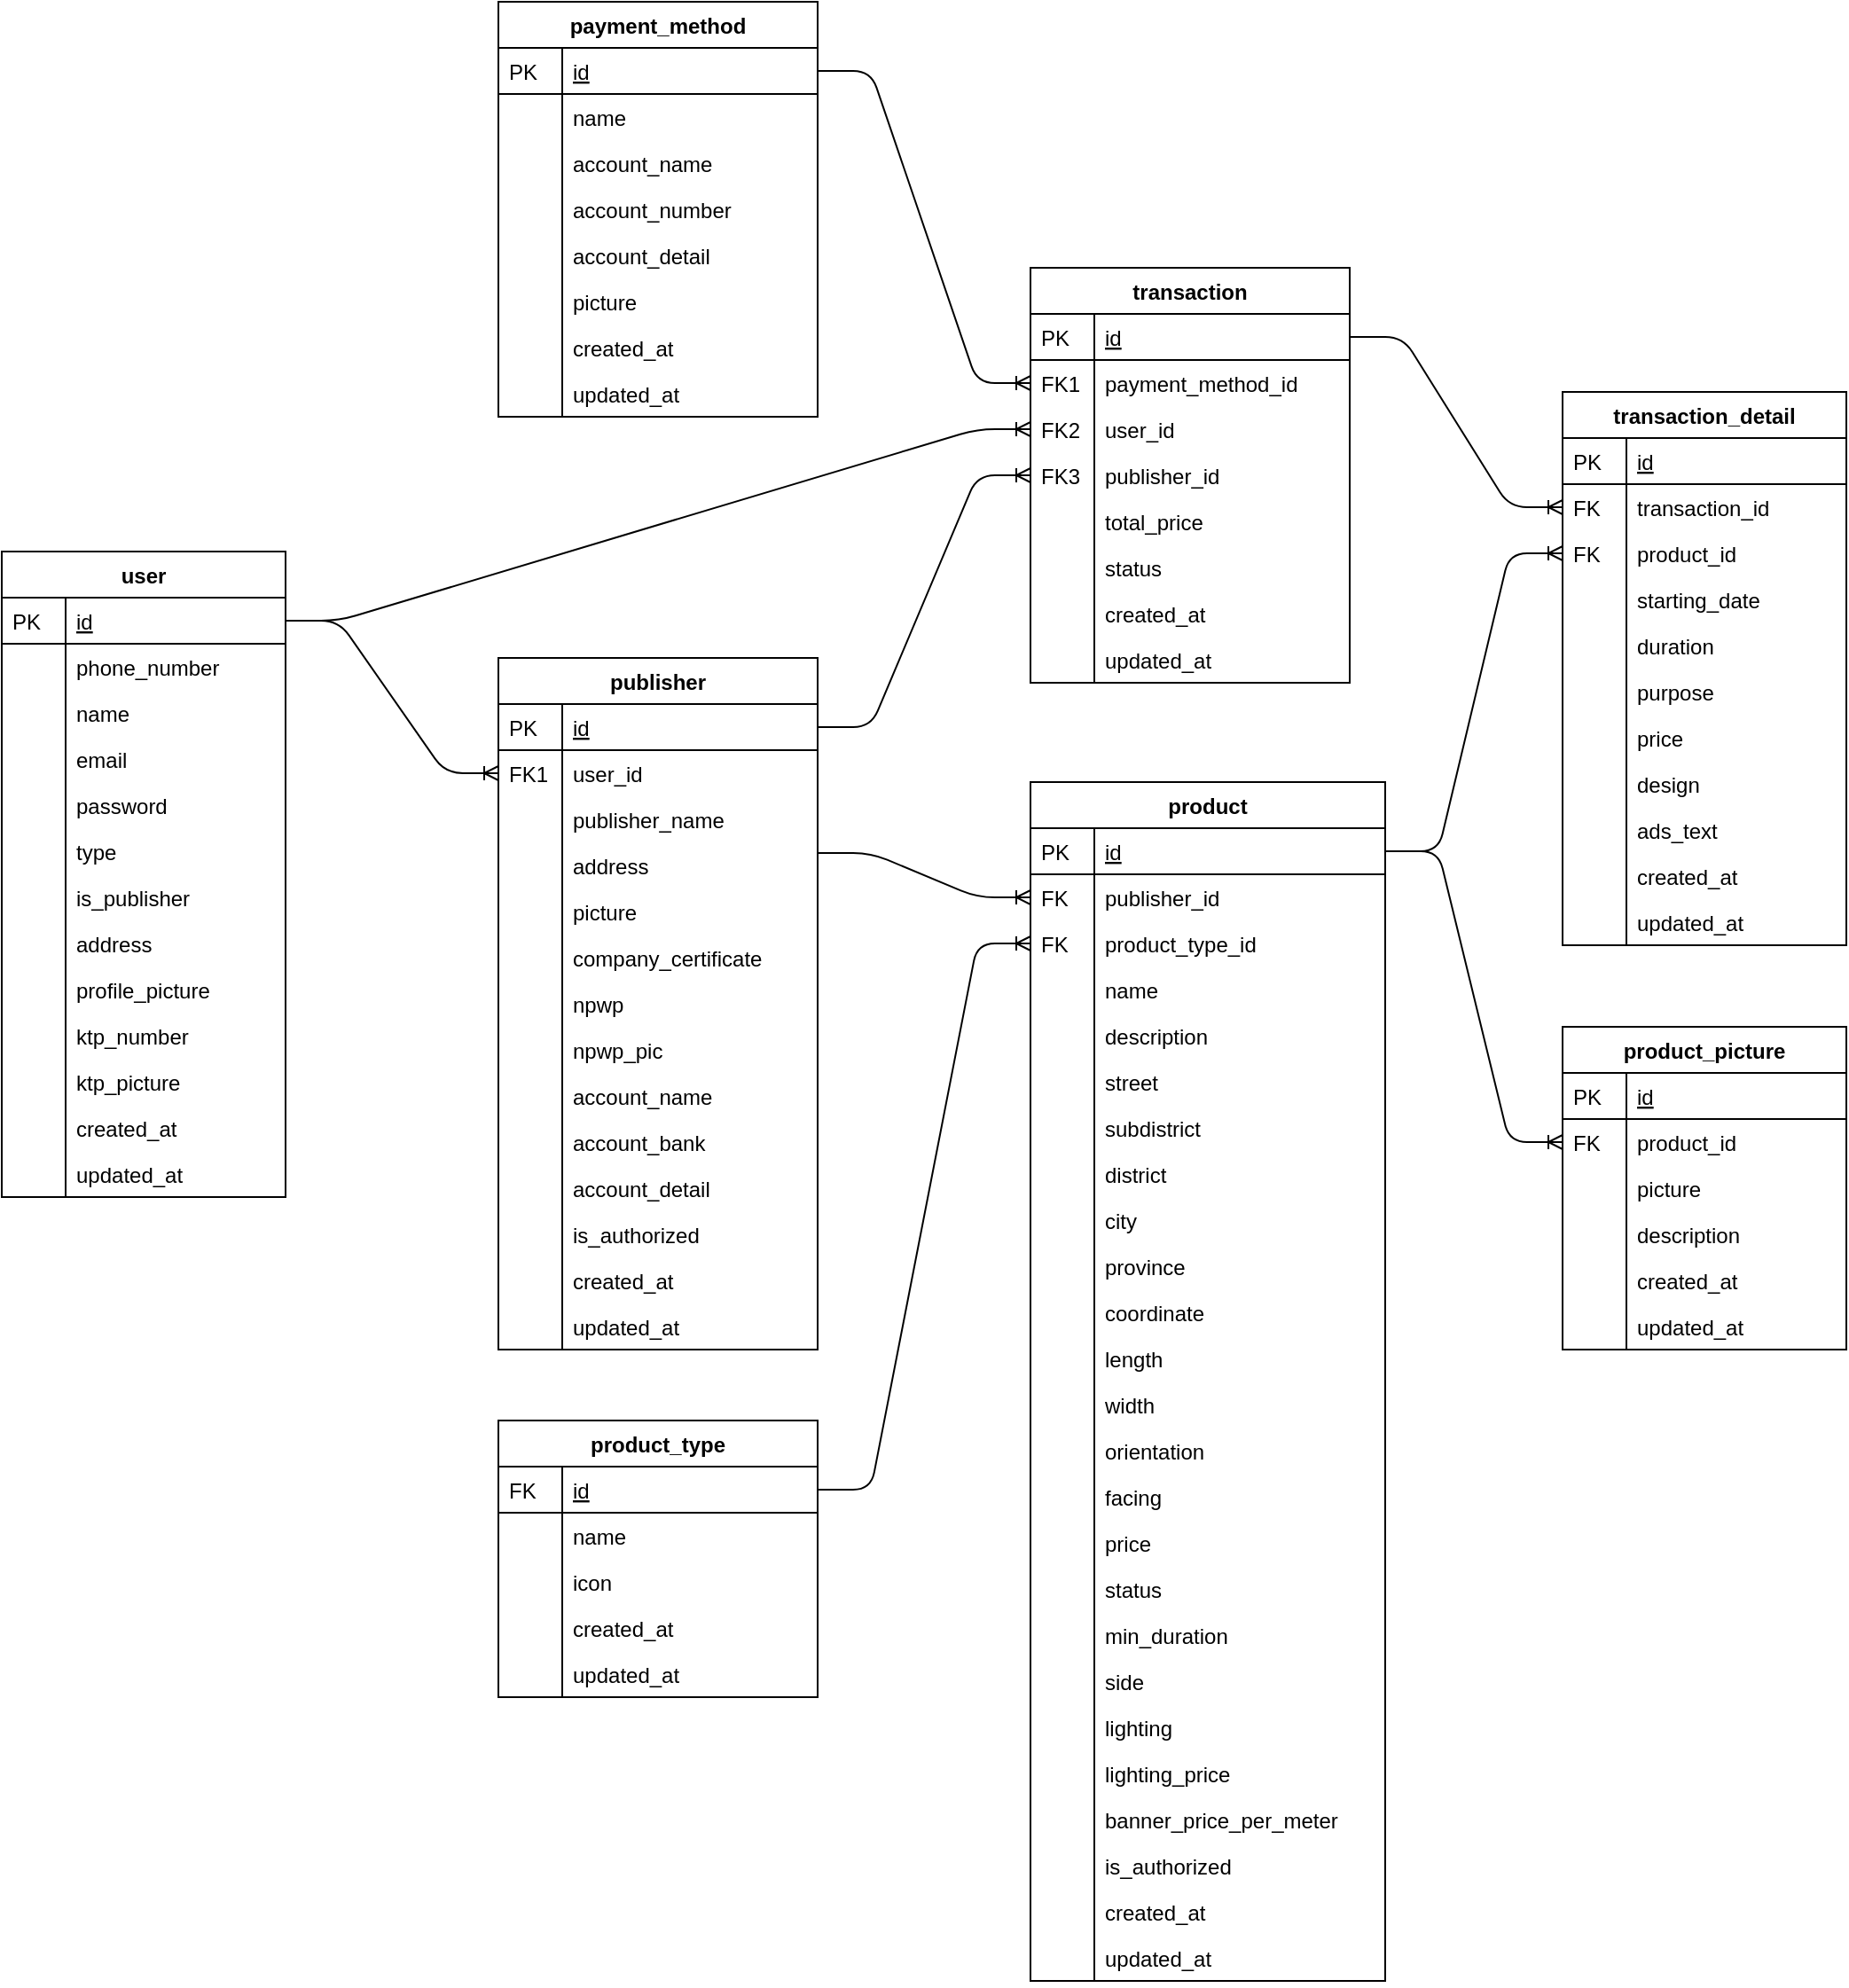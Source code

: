 <mxfile version="13.2.4" type="device"><diagram id="C5RBs43oDa-KdzZeNtuy" name="Page-1"><mxGraphModel dx="1529" dy="1854" grid="1" gridSize="10" guides="1" tooltips="1" connect="1" arrows="1" fold="1" page="1" pageScale="1" pageWidth="827" pageHeight="1169" math="0" shadow="0"><root><mxCell id="WIyWlLk6GJQsqaUBKTNV-0"/><mxCell id="WIyWlLk6GJQsqaUBKTNV-1" parent="WIyWlLk6GJQsqaUBKTNV-0"/><mxCell id="xqYQ215hfMi4z6QKvoCa-117" value="" style="edgeStyle=entityRelationEdgeStyle;fontSize=12;html=1;endArrow=ERoneToMany;exitX=1;exitY=0.5;exitDx=0;exitDy=0;" parent="WIyWlLk6GJQsqaUBKTNV-1" target="Rm9Vo9lcUUXAb7q_MAns-90" edge="1" source="zkfFHV4jXpPFQw0GAbJ--52"><mxGeometry width="100" height="100" relative="1" as="geometry"><mxPoint x="350" y="70" as="sourcePoint"/><mxPoint x="470" y="-131" as="targetPoint"/></mxGeometry></mxCell><mxCell id="Rm9Vo9lcUUXAb7q_MAns-66" value="" style="edgeStyle=entityRelationEdgeStyle;fontSize=12;html=1;endArrow=ERoneToMany;entryX=0;entryY=0.5;entryDx=0;entryDy=0;exitX=1;exitY=0.5;exitDx=0;exitDy=0;" parent="WIyWlLk6GJQsqaUBKTNV-1" source="zkfFHV4jXpPFQw0GAbJ--52" target="Rm9Vo9lcUUXAb7q_MAns-40" edge="1"><mxGeometry width="100" height="100" relative="1" as="geometry"><mxPoint x="360" y="53" as="sourcePoint"/><mxPoint x="460" y="188" as="targetPoint"/></mxGeometry></mxCell><mxCell id="Rm9Vo9lcUUXAb7q_MAns-86" value="" style="edgeStyle=entityRelationEdgeStyle;fontSize=12;html=1;endArrow=ERoneToMany;entryX=0;entryY=0.5;entryDx=0;entryDy=0;exitX=1;exitY=0.5;exitDx=0;exitDy=0;" parent="WIyWlLk6GJQsqaUBKTNV-1" source="Rm9Vo9lcUUXAb7q_MAns-69" target="Rm9Vo9lcUUXAb7q_MAns-71" edge="1"><mxGeometry width="100" height="100" relative="1" as="geometry"><mxPoint x="880" y="500" as="sourcePoint"/><mxPoint x="1000" y="525" as="targetPoint"/></mxGeometry></mxCell><mxCell id="Rm9Vo9lcUUXAb7q_MAns-87" value="" style="edgeStyle=entityRelationEdgeStyle;fontSize=12;html=1;endArrow=ERoneToMany;entryX=0;entryY=0.5;entryDx=0;entryDy=0;exitX=1;exitY=0.5;exitDx=0;exitDy=0;" parent="WIyWlLk6GJQsqaUBKTNV-1" source="xqYQ215hfMi4z6QKvoCa-15" target="xqYQ215hfMi4z6QKvoCa-45" edge="1"><mxGeometry width="100" height="100" relative="1" as="geometry"><mxPoint x="1160" y="70" as="sourcePoint"/><mxPoint x="1280" y="95" as="targetPoint"/></mxGeometry></mxCell><mxCell id="Rm9Vo9lcUUXAb7q_MAns-92" value="" style="edgeStyle=entityRelationEdgeStyle;fontSize=12;html=1;endArrow=ERoneToMany;entryX=0;entryY=0.5;entryDx=0;entryDy=0;exitX=1;exitY=0.5;exitDx=0;exitDy=0;" parent="WIyWlLk6GJQsqaUBKTNV-1" source="Rm9Vo9lcUUXAb7q_MAns-38" target="Rm9Vo9lcUUXAb7q_MAns-9" edge="1"><mxGeometry width="100" height="100" relative="1" as="geometry"><mxPoint x="880" y="70" as="sourcePoint"/><mxPoint x="1290" y="-147" as="targetPoint"/></mxGeometry></mxCell><mxCell id="Rm9Vo9lcUUXAb7q_MAns-105" value="" style="edgeStyle=entityRelationEdgeStyle;fontSize=12;html=1;endArrow=ERoneToMany;exitX=1;exitY=0.5;exitDx=0;exitDy=0;entryX=0;entryY=0.5;entryDx=0;entryDy=0;" parent="WIyWlLk6GJQsqaUBKTNV-1" source="Rm9Vo9lcUUXAb7q_MAns-95" target="Rm9Vo9lcUUXAb7q_MAns-103" edge="1"><mxGeometry width="100" height="100" relative="1" as="geometry"><mxPoint x="630" y="-320" as="sourcePoint"/><mxPoint x="1290" y="-178" as="targetPoint"/></mxGeometry></mxCell><mxCell id="Rm9Vo9lcUUXAb7q_MAns-120" value="" style="edgeStyle=entityRelationEdgeStyle;fontSize=12;html=1;endArrow=ERoneToMany;exitX=1;exitY=0.5;exitDx=0;exitDy=0;entryX=0;entryY=0.5;entryDx=0;entryDy=0;" parent="WIyWlLk6GJQsqaUBKTNV-1" source="Rm9Vo9lcUUXAb7q_MAns-7" target="xqYQ215hfMi4z6QKvoCa-96" edge="1"><mxGeometry width="100" height="100" relative="1" as="geometry"><mxPoint x="1470" y="-203" as="sourcePoint"/><mxPoint x="1580" y="20" as="targetPoint"/></mxGeometry></mxCell><mxCell id="Rm9Vo9lcUUXAb7q_MAns-121" value="" style="edgeStyle=entityRelationEdgeStyle;fontSize=12;html=1;endArrow=ERoneToMany;entryX=0;entryY=0.5;entryDx=0;entryDy=0;exitX=1;exitY=0.5;exitDx=0;exitDy=0;" parent="WIyWlLk6GJQsqaUBKTNV-1" source="xqYQ215hfMi4z6QKvoCa-15" target="xqYQ215hfMi4z6QKvoCa-102" edge="1"><mxGeometry width="100" height="100" relative="1" as="geometry"><mxPoint x="1160" y="70" as="sourcePoint"/><mxPoint x="1310" y="91.5" as="targetPoint"/></mxGeometry></mxCell><mxCell id="Rm9Vo9lcUUXAb7q_MAns-6" value="transaction" style="swimlane;fontStyle=1;childLayout=stackLayout;horizontal=1;startSize=26;horizontalStack=0;resizeParent=1;resizeLast=0;collapsible=1;marginBottom=0;rounded=0;shadow=0;strokeWidth=1;" parent="WIyWlLk6GJQsqaUBKTNV-1" vertex="1"><mxGeometry x="770" y="-240" width="180" height="234" as="geometry"><mxRectangle x="260" y="80" width="160" height="26" as="alternateBounds"/></mxGeometry></mxCell><mxCell id="Rm9Vo9lcUUXAb7q_MAns-7" value="id" style="shape=partialRectangle;top=0;left=0;right=0;bottom=1;align=left;verticalAlign=top;fillColor=none;spacingLeft=40;spacingRight=4;overflow=hidden;rotatable=0;points=[[0,0.5],[1,0.5]];portConstraint=eastwest;dropTarget=0;rounded=0;shadow=0;strokeWidth=1;fontStyle=4" parent="Rm9Vo9lcUUXAb7q_MAns-6" vertex="1"><mxGeometry y="26" width="180" height="26" as="geometry"/></mxCell><mxCell id="Rm9Vo9lcUUXAb7q_MAns-8" value="PK" style="shape=partialRectangle;top=0;left=0;bottom=0;fillColor=none;align=left;verticalAlign=top;spacingLeft=4;spacingRight=4;overflow=hidden;rotatable=0;points=[];portConstraint=eastwest;part=1;" parent="Rm9Vo9lcUUXAb7q_MAns-7" vertex="1" connectable="0"><mxGeometry width="36" height="26" as="geometry"/></mxCell><mxCell id="Rm9Vo9lcUUXAb7q_MAns-103" value="payment_method_id" style="shape=partialRectangle;top=0;left=0;right=0;bottom=0;align=left;verticalAlign=top;fillColor=none;spacingLeft=40;spacingRight=4;overflow=hidden;rotatable=0;points=[[0,0.5],[1,0.5]];portConstraint=eastwest;dropTarget=0;rounded=0;shadow=0;strokeWidth=1;" parent="Rm9Vo9lcUUXAb7q_MAns-6" vertex="1"><mxGeometry y="52" width="180" height="26" as="geometry"/></mxCell><mxCell id="Rm9Vo9lcUUXAb7q_MAns-104" value="FK1" style="shape=partialRectangle;top=0;left=0;bottom=0;fillColor=none;align=left;verticalAlign=top;spacingLeft=4;spacingRight=4;overflow=hidden;rotatable=0;points=[];portConstraint=eastwest;part=1;" parent="Rm9Vo9lcUUXAb7q_MAns-103" vertex="1" connectable="0"><mxGeometry width="36" height="26" as="geometry"/></mxCell><mxCell id="Rm9Vo9lcUUXAb7q_MAns-90" value="user_id" style="shape=partialRectangle;top=0;left=0;right=0;bottom=0;align=left;verticalAlign=top;fillColor=none;spacingLeft=40;spacingRight=4;overflow=hidden;rotatable=0;points=[[0,0.5],[1,0.5]];portConstraint=eastwest;dropTarget=0;rounded=0;shadow=0;strokeWidth=1;" parent="Rm9Vo9lcUUXAb7q_MAns-6" vertex="1"><mxGeometry y="78" width="180" height="26" as="geometry"/></mxCell><mxCell id="Rm9Vo9lcUUXAb7q_MAns-91" value="FK2" style="shape=partialRectangle;top=0;left=0;bottom=0;fillColor=none;align=left;verticalAlign=top;spacingLeft=4;spacingRight=4;overflow=hidden;rotatable=0;points=[];portConstraint=eastwest;part=1;" parent="Rm9Vo9lcUUXAb7q_MAns-90" vertex="1" connectable="0"><mxGeometry width="36" height="26" as="geometry"/></mxCell><mxCell id="Rm9Vo9lcUUXAb7q_MAns-9" value="publisher_id" style="shape=partialRectangle;top=0;left=0;right=0;bottom=0;align=left;verticalAlign=top;fillColor=none;spacingLeft=40;spacingRight=4;overflow=hidden;rotatable=0;points=[[0,0.5],[1,0.5]];portConstraint=eastwest;dropTarget=0;rounded=0;shadow=0;strokeWidth=1;" parent="Rm9Vo9lcUUXAb7q_MAns-6" vertex="1"><mxGeometry y="104" width="180" height="26" as="geometry"/></mxCell><mxCell id="Rm9Vo9lcUUXAb7q_MAns-10" value="FK3" style="shape=partialRectangle;top=0;left=0;bottom=0;fillColor=none;align=left;verticalAlign=top;spacingLeft=4;spacingRight=4;overflow=hidden;rotatable=0;points=[];portConstraint=eastwest;part=1;" parent="Rm9Vo9lcUUXAb7q_MAns-9" vertex="1" connectable="0"><mxGeometry width="36" height="26" as="geometry"/></mxCell><mxCell id="Rm9Vo9lcUUXAb7q_MAns-11" value="total_price" style="shape=partialRectangle;top=0;left=0;right=0;bottom=0;align=left;verticalAlign=top;fillColor=none;spacingLeft=40;spacingRight=4;overflow=hidden;rotatable=0;points=[[0,0.5],[1,0.5]];portConstraint=eastwest;dropTarget=0;rounded=0;shadow=0;strokeWidth=1;" parent="Rm9Vo9lcUUXAb7q_MAns-6" vertex="1"><mxGeometry y="130" width="180" height="26" as="geometry"/></mxCell><mxCell id="Rm9Vo9lcUUXAb7q_MAns-12" value="" style="shape=partialRectangle;top=0;left=0;bottom=0;fillColor=none;align=left;verticalAlign=top;spacingLeft=4;spacingRight=4;overflow=hidden;rotatable=0;points=[];portConstraint=eastwest;part=1;" parent="Rm9Vo9lcUUXAb7q_MAns-11" vertex="1" connectable="0"><mxGeometry width="36" height="26" as="geometry"/></mxCell><mxCell id="Rm9Vo9lcUUXAb7q_MAns-15" value="status" style="shape=partialRectangle;top=0;left=0;right=0;bottom=0;align=left;verticalAlign=top;fillColor=none;spacingLeft=40;spacingRight=4;overflow=hidden;rotatable=0;points=[[0,0.5],[1,0.5]];portConstraint=eastwest;dropTarget=0;rounded=0;shadow=0;strokeWidth=1;" parent="Rm9Vo9lcUUXAb7q_MAns-6" vertex="1"><mxGeometry y="156" width="180" height="26" as="geometry"/></mxCell><mxCell id="Rm9Vo9lcUUXAb7q_MAns-16" value="" style="shape=partialRectangle;top=0;left=0;bottom=0;fillColor=none;align=left;verticalAlign=top;spacingLeft=4;spacingRight=4;overflow=hidden;rotatable=0;points=[];portConstraint=eastwest;part=1;" parent="Rm9Vo9lcUUXAb7q_MAns-15" vertex="1" connectable="0"><mxGeometry width="36" height="26" as="geometry"/></mxCell><mxCell id="Rm9Vo9lcUUXAb7q_MAns-17" value="created_at" style="shape=partialRectangle;top=0;left=0;right=0;bottom=0;align=left;verticalAlign=top;fillColor=none;spacingLeft=40;spacingRight=4;overflow=hidden;rotatable=0;points=[[0,0.5],[1,0.5]];portConstraint=eastwest;dropTarget=0;rounded=0;shadow=0;strokeWidth=1;" parent="Rm9Vo9lcUUXAb7q_MAns-6" vertex="1"><mxGeometry y="182" width="180" height="26" as="geometry"/></mxCell><mxCell id="Rm9Vo9lcUUXAb7q_MAns-18" value="" style="shape=partialRectangle;top=0;left=0;bottom=0;fillColor=none;align=left;verticalAlign=top;spacingLeft=4;spacingRight=4;overflow=hidden;rotatable=0;points=[];portConstraint=eastwest;part=1;" parent="Rm9Vo9lcUUXAb7q_MAns-17" vertex="1" connectable="0"><mxGeometry width="36" height="26" as="geometry"/></mxCell><mxCell id="Rm9Vo9lcUUXAb7q_MAns-19" value="updated_at" style="shape=partialRectangle;top=0;left=0;right=0;bottom=0;align=left;verticalAlign=top;fillColor=none;spacingLeft=40;spacingRight=4;overflow=hidden;rotatable=0;points=[[0,0.5],[1,0.5]];portConstraint=eastwest;dropTarget=0;rounded=0;shadow=0;strokeWidth=1;" parent="Rm9Vo9lcUUXAb7q_MAns-6" vertex="1"><mxGeometry y="208" width="180" height="26" as="geometry"/></mxCell><mxCell id="Rm9Vo9lcUUXAb7q_MAns-20" value="" style="shape=partialRectangle;top=0;left=0;bottom=0;fillColor=none;align=left;verticalAlign=top;spacingLeft=4;spacingRight=4;overflow=hidden;rotatable=0;points=[];portConstraint=eastwest;part=1;" parent="Rm9Vo9lcUUXAb7q_MAns-19" vertex="1" connectable="0"><mxGeometry width="36" height="26" as="geometry"/></mxCell><mxCell id="xqYQ215hfMi4z6QKvoCa-93" value="transaction_detail" style="swimlane;fontStyle=1;childLayout=stackLayout;horizontal=1;startSize=26;horizontalStack=0;resizeParent=1;resizeLast=0;collapsible=1;marginBottom=0;rounded=0;shadow=0;strokeWidth=1;" parent="WIyWlLk6GJQsqaUBKTNV-1" vertex="1"><mxGeometry x="1070" y="-170" width="160" height="312" as="geometry"><mxRectangle x="260" y="270" width="160" height="26" as="alternateBounds"/></mxGeometry></mxCell><mxCell id="xqYQ215hfMi4z6QKvoCa-94" value="id" style="shape=partialRectangle;top=0;left=0;right=0;bottom=1;align=left;verticalAlign=top;fillColor=none;spacingLeft=40;spacingRight=4;overflow=hidden;rotatable=0;points=[[0,0.5],[1,0.5]];portConstraint=eastwest;dropTarget=0;rounded=0;shadow=0;strokeWidth=1;fontStyle=4" parent="xqYQ215hfMi4z6QKvoCa-93" vertex="1"><mxGeometry y="26" width="160" height="26" as="geometry"/></mxCell><mxCell id="xqYQ215hfMi4z6QKvoCa-95" value="PK" style="shape=partialRectangle;top=0;left=0;bottom=0;fillColor=none;align=left;verticalAlign=top;spacingLeft=4;spacingRight=4;overflow=hidden;rotatable=0;points=[];portConstraint=eastwest;part=1;" parent="xqYQ215hfMi4z6QKvoCa-94" vertex="1" connectable="0"><mxGeometry width="36" height="26" as="geometry"/></mxCell><mxCell id="xqYQ215hfMi4z6QKvoCa-96" value="transaction_id" style="shape=partialRectangle;top=0;left=0;right=0;bottom=0;align=left;verticalAlign=top;fillColor=none;spacingLeft=40;spacingRight=4;overflow=hidden;rotatable=0;points=[[0,0.5],[1,0.5]];portConstraint=eastwest;dropTarget=0;rounded=0;shadow=0;strokeWidth=1;" parent="xqYQ215hfMi4z6QKvoCa-93" vertex="1"><mxGeometry y="52" width="160" height="26" as="geometry"/></mxCell><mxCell id="xqYQ215hfMi4z6QKvoCa-97" value="FK" style="shape=partialRectangle;top=0;left=0;bottom=0;fillColor=none;align=left;verticalAlign=top;spacingLeft=4;spacingRight=4;overflow=hidden;rotatable=0;points=[];portConstraint=eastwest;part=1;" parent="xqYQ215hfMi4z6QKvoCa-96" vertex="1" connectable="0"><mxGeometry width="36" height="26" as="geometry"/></mxCell><mxCell id="xqYQ215hfMi4z6QKvoCa-102" value="product_id" style="shape=partialRectangle;top=0;left=0;right=0;bottom=0;align=left;verticalAlign=top;fillColor=none;spacingLeft=40;spacingRight=4;overflow=hidden;rotatable=0;points=[[0,0.5],[1,0.5]];portConstraint=eastwest;dropTarget=0;rounded=0;shadow=0;strokeWidth=1;" parent="xqYQ215hfMi4z6QKvoCa-93" vertex="1"><mxGeometry y="78" width="160" height="26" as="geometry"/></mxCell><mxCell id="xqYQ215hfMi4z6QKvoCa-103" value="FK" style="shape=partialRectangle;top=0;left=0;bottom=0;fillColor=none;align=left;verticalAlign=top;spacingLeft=4;spacingRight=4;overflow=hidden;rotatable=0;points=[];portConstraint=eastwest;part=1;" parent="xqYQ215hfMi4z6QKvoCa-102" vertex="1" connectable="0"><mxGeometry width="36" height="26" as="geometry"/></mxCell><mxCell id="Rm9Vo9lcUUXAb7q_MAns-114" value="starting_date" style="shape=partialRectangle;top=0;left=0;right=0;bottom=0;align=left;verticalAlign=top;fillColor=none;spacingLeft=40;spacingRight=4;overflow=hidden;rotatable=0;points=[[0,0.5],[1,0.5]];portConstraint=eastwest;dropTarget=0;rounded=0;shadow=0;strokeWidth=1;" parent="xqYQ215hfMi4z6QKvoCa-93" vertex="1"><mxGeometry y="104" width="160" height="26" as="geometry"/></mxCell><mxCell id="Rm9Vo9lcUUXAb7q_MAns-115" value="" style="shape=partialRectangle;top=0;left=0;bottom=0;fillColor=none;align=left;verticalAlign=top;spacingLeft=4;spacingRight=4;overflow=hidden;rotatable=0;points=[];portConstraint=eastwest;part=1;" parent="Rm9Vo9lcUUXAb7q_MAns-114" vertex="1" connectable="0"><mxGeometry width="36" height="26" as="geometry"/></mxCell><mxCell id="MsIwQNm_dd8TVCBiXmvn-0" value="duration" style="shape=partialRectangle;top=0;left=0;right=0;bottom=0;align=left;verticalAlign=top;fillColor=none;spacingLeft=40;spacingRight=4;overflow=hidden;rotatable=0;points=[[0,0.5],[1,0.5]];portConstraint=eastwest;dropTarget=0;rounded=0;shadow=0;strokeWidth=1;" parent="xqYQ215hfMi4z6QKvoCa-93" vertex="1"><mxGeometry y="130" width="160" height="26" as="geometry"/></mxCell><mxCell id="MsIwQNm_dd8TVCBiXmvn-1" value="" style="shape=partialRectangle;top=0;left=0;bottom=0;fillColor=none;align=left;verticalAlign=top;spacingLeft=4;spacingRight=4;overflow=hidden;rotatable=0;points=[];portConstraint=eastwest;part=1;" parent="MsIwQNm_dd8TVCBiXmvn-0" vertex="1" connectable="0"><mxGeometry width="36" height="26" as="geometry"/></mxCell><mxCell id="MsIwQNm_dd8TVCBiXmvn-2" value="purpose" style="shape=partialRectangle;top=0;left=0;right=0;bottom=0;align=left;verticalAlign=top;fillColor=none;spacingLeft=40;spacingRight=4;overflow=hidden;rotatable=0;points=[[0,0.5],[1,0.5]];portConstraint=eastwest;dropTarget=0;rounded=0;shadow=0;strokeWidth=1;" parent="xqYQ215hfMi4z6QKvoCa-93" vertex="1"><mxGeometry y="156" width="160" height="26" as="geometry"/></mxCell><mxCell id="MsIwQNm_dd8TVCBiXmvn-3" value="" style="shape=partialRectangle;top=0;left=0;bottom=0;fillColor=none;align=left;verticalAlign=top;spacingLeft=4;spacingRight=4;overflow=hidden;rotatable=0;points=[];portConstraint=eastwest;part=1;" parent="MsIwQNm_dd8TVCBiXmvn-2" vertex="1" connectable="0"><mxGeometry width="36" height="26" as="geometry"/></mxCell><mxCell id="Rm9Vo9lcUUXAb7q_MAns-118" value="price" style="shape=partialRectangle;top=0;left=0;right=0;bottom=0;align=left;verticalAlign=top;fillColor=none;spacingLeft=40;spacingRight=4;overflow=hidden;rotatable=0;points=[[0,0.5],[1,0.5]];portConstraint=eastwest;dropTarget=0;rounded=0;shadow=0;strokeWidth=1;" parent="xqYQ215hfMi4z6QKvoCa-93" vertex="1"><mxGeometry y="182" width="160" height="26" as="geometry"/></mxCell><mxCell id="Rm9Vo9lcUUXAb7q_MAns-119" value="" style="shape=partialRectangle;top=0;left=0;bottom=0;fillColor=none;align=left;verticalAlign=top;spacingLeft=4;spacingRight=4;overflow=hidden;rotatable=0;points=[];portConstraint=eastwest;part=1;" parent="Rm9Vo9lcUUXAb7q_MAns-118" vertex="1" connectable="0"><mxGeometry width="36" height="26" as="geometry"/></mxCell><mxCell id="41rN3uvRNZLaQmOeyLSe-12" value="design" style="shape=partialRectangle;top=0;left=0;right=0;bottom=0;align=left;verticalAlign=top;fillColor=none;spacingLeft=40;spacingRight=4;overflow=hidden;rotatable=0;points=[[0,0.5],[1,0.5]];portConstraint=eastwest;dropTarget=0;rounded=0;shadow=0;strokeWidth=1;" parent="xqYQ215hfMi4z6QKvoCa-93" vertex="1"><mxGeometry y="208" width="160" height="26" as="geometry"/></mxCell><mxCell id="41rN3uvRNZLaQmOeyLSe-13" value="" style="shape=partialRectangle;top=0;left=0;bottom=0;fillColor=none;align=left;verticalAlign=top;spacingLeft=4;spacingRight=4;overflow=hidden;rotatable=0;points=[];portConstraint=eastwest;part=1;" parent="41rN3uvRNZLaQmOeyLSe-12" vertex="1" connectable="0"><mxGeometry width="36" height="26" as="geometry"/></mxCell><mxCell id="41rN3uvRNZLaQmOeyLSe-14" value="ads_text" style="shape=partialRectangle;top=0;left=0;right=0;bottom=0;align=left;verticalAlign=top;fillColor=none;spacingLeft=40;spacingRight=4;overflow=hidden;rotatable=0;points=[[0,0.5],[1,0.5]];portConstraint=eastwest;dropTarget=0;rounded=0;shadow=0;strokeWidth=1;" parent="xqYQ215hfMi4z6QKvoCa-93" vertex="1"><mxGeometry y="234" width="160" height="26" as="geometry"/></mxCell><mxCell id="41rN3uvRNZLaQmOeyLSe-15" value="" style="shape=partialRectangle;top=0;left=0;bottom=0;fillColor=none;align=left;verticalAlign=top;spacingLeft=4;spacingRight=4;overflow=hidden;rotatable=0;points=[];portConstraint=eastwest;part=1;" parent="41rN3uvRNZLaQmOeyLSe-14" vertex="1" connectable="0"><mxGeometry width="36" height="26" as="geometry"/></mxCell><mxCell id="xqYQ215hfMi4z6QKvoCa-98" value="created_at" style="shape=partialRectangle;top=0;left=0;right=0;bottom=0;align=left;verticalAlign=top;fillColor=none;spacingLeft=40;spacingRight=4;overflow=hidden;rotatable=0;points=[[0,0.5],[1,0.5]];portConstraint=eastwest;dropTarget=0;rounded=0;shadow=0;strokeWidth=1;" parent="xqYQ215hfMi4z6QKvoCa-93" vertex="1"><mxGeometry y="260" width="160" height="26" as="geometry"/></mxCell><mxCell id="xqYQ215hfMi4z6QKvoCa-99" value="" style="shape=partialRectangle;top=0;left=0;bottom=0;fillColor=none;align=left;verticalAlign=top;spacingLeft=4;spacingRight=4;overflow=hidden;rotatable=0;points=[];portConstraint=eastwest;part=1;" parent="xqYQ215hfMi4z6QKvoCa-98" vertex="1" connectable="0"><mxGeometry width="36" height="26" as="geometry"/></mxCell><mxCell id="xqYQ215hfMi4z6QKvoCa-100" value="updated_at" style="shape=partialRectangle;top=0;left=0;right=0;bottom=0;align=left;verticalAlign=top;fillColor=none;spacingLeft=40;spacingRight=4;overflow=hidden;rotatable=0;points=[[0,0.5],[1,0.5]];portConstraint=eastwest;dropTarget=0;rounded=0;shadow=0;strokeWidth=1;" parent="xqYQ215hfMi4z6QKvoCa-93" vertex="1"><mxGeometry y="286" width="160" height="26" as="geometry"/></mxCell><mxCell id="xqYQ215hfMi4z6QKvoCa-101" value="" style="shape=partialRectangle;top=0;left=0;bottom=0;fillColor=none;align=left;verticalAlign=top;spacingLeft=4;spacingRight=4;overflow=hidden;rotatable=0;points=[];portConstraint=eastwest;part=1;" parent="xqYQ215hfMi4z6QKvoCa-100" vertex="1" connectable="0"><mxGeometry width="36" height="26" as="geometry"/></mxCell><mxCell id="zkfFHV4jXpPFQw0GAbJ--51" value="user" style="swimlane;fontStyle=1;childLayout=stackLayout;horizontal=1;startSize=26;horizontalStack=0;resizeParent=1;resizeLast=0;collapsible=1;marginBottom=0;rounded=0;shadow=0;strokeWidth=1;" parent="WIyWlLk6GJQsqaUBKTNV-1" vertex="1"><mxGeometry x="190" y="-80" width="160" height="364" as="geometry"><mxRectangle x="20" y="80" width="160" height="26" as="alternateBounds"/></mxGeometry></mxCell><mxCell id="zkfFHV4jXpPFQw0GAbJ--52" value="id" style="shape=partialRectangle;top=0;left=0;right=0;bottom=1;align=left;verticalAlign=top;fillColor=none;spacingLeft=40;spacingRight=4;overflow=hidden;rotatable=0;points=[[0,0.5],[1,0.5]];portConstraint=eastwest;dropTarget=0;rounded=0;shadow=0;strokeWidth=1;fontStyle=4" parent="zkfFHV4jXpPFQw0GAbJ--51" vertex="1"><mxGeometry y="26" width="160" height="26" as="geometry"/></mxCell><mxCell id="zkfFHV4jXpPFQw0GAbJ--53" value="PK" style="shape=partialRectangle;top=0;left=0;bottom=0;fillColor=none;align=left;verticalAlign=top;spacingLeft=4;spacingRight=4;overflow=hidden;rotatable=0;points=[];portConstraint=eastwest;part=1;" parent="zkfFHV4jXpPFQw0GAbJ--52" vertex="1" connectable="0"><mxGeometry width="36" height="26" as="geometry"/></mxCell><mxCell id="xqYQ215hfMi4z6QKvoCa-0" value="phone_number" style="shape=partialRectangle;top=0;left=0;right=0;bottom=0;align=left;verticalAlign=top;fillColor=none;spacingLeft=40;spacingRight=4;overflow=hidden;rotatable=0;points=[[0,0.5],[1,0.5]];portConstraint=eastwest;dropTarget=0;rounded=0;shadow=0;strokeWidth=1;" parent="zkfFHV4jXpPFQw0GAbJ--51" vertex="1"><mxGeometry y="52" width="160" height="26" as="geometry"/></mxCell><mxCell id="xqYQ215hfMi4z6QKvoCa-1" value="" style="shape=partialRectangle;top=0;left=0;bottom=0;fillColor=none;align=left;verticalAlign=top;spacingLeft=4;spacingRight=4;overflow=hidden;rotatable=0;points=[];portConstraint=eastwest;part=1;" parent="xqYQ215hfMi4z6QKvoCa-0" vertex="1" connectable="0"><mxGeometry width="36" height="26" as="geometry"/></mxCell><mxCell id="xqYQ215hfMi4z6QKvoCa-2" value="name" style="shape=partialRectangle;top=0;left=0;right=0;bottom=0;align=left;verticalAlign=top;fillColor=none;spacingLeft=40;spacingRight=4;overflow=hidden;rotatable=0;points=[[0,0.5],[1,0.5]];portConstraint=eastwest;dropTarget=0;rounded=0;shadow=0;strokeWidth=1;" parent="zkfFHV4jXpPFQw0GAbJ--51" vertex="1"><mxGeometry y="78" width="160" height="26" as="geometry"/></mxCell><mxCell id="xqYQ215hfMi4z6QKvoCa-3" value="" style="shape=partialRectangle;top=0;left=0;bottom=0;fillColor=none;align=left;verticalAlign=top;spacingLeft=4;spacingRight=4;overflow=hidden;rotatable=0;points=[];portConstraint=eastwest;part=1;" parent="xqYQ215hfMi4z6QKvoCa-2" vertex="1" connectable="0"><mxGeometry width="36" height="26" as="geometry"/></mxCell><mxCell id="Rm9Vo9lcUUXAb7q_MAns-0" value="email" style="shape=partialRectangle;top=0;left=0;right=0;bottom=0;align=left;verticalAlign=top;fillColor=none;spacingLeft=40;spacingRight=4;overflow=hidden;rotatable=0;points=[[0,0.5],[1,0.5]];portConstraint=eastwest;dropTarget=0;rounded=0;shadow=0;strokeWidth=1;" parent="zkfFHV4jXpPFQw0GAbJ--51" vertex="1"><mxGeometry y="104" width="160" height="26" as="geometry"/></mxCell><mxCell id="Rm9Vo9lcUUXAb7q_MAns-1" value="" style="shape=partialRectangle;top=0;left=0;bottom=0;fillColor=none;align=left;verticalAlign=top;spacingLeft=4;spacingRight=4;overflow=hidden;rotatable=0;points=[];portConstraint=eastwest;part=1;" parent="Rm9Vo9lcUUXAb7q_MAns-0" vertex="1" connectable="0"><mxGeometry width="36" height="26" as="geometry"/></mxCell><mxCell id="Rm9Vo9lcUUXAb7q_MAns-2" value="password" style="shape=partialRectangle;top=0;left=0;right=0;bottom=0;align=left;verticalAlign=top;fillColor=none;spacingLeft=40;spacingRight=4;overflow=hidden;rotatable=0;points=[[0,0.5],[1,0.5]];portConstraint=eastwest;dropTarget=0;rounded=0;shadow=0;strokeWidth=1;" parent="zkfFHV4jXpPFQw0GAbJ--51" vertex="1"><mxGeometry y="130" width="160" height="26" as="geometry"/></mxCell><mxCell id="Rm9Vo9lcUUXAb7q_MAns-3" value="" style="shape=partialRectangle;top=0;left=0;bottom=0;fillColor=none;align=left;verticalAlign=top;spacingLeft=4;spacingRight=4;overflow=hidden;rotatable=0;points=[];portConstraint=eastwest;part=1;" parent="Rm9Vo9lcUUXAb7q_MAns-2" vertex="1" connectable="0"><mxGeometry width="36" height="26" as="geometry"/></mxCell><mxCell id="Rm9Vo9lcUUXAb7q_MAns-4" value="type" style="shape=partialRectangle;top=0;left=0;right=0;bottom=0;align=left;verticalAlign=top;fillColor=none;spacingLeft=40;spacingRight=4;overflow=hidden;rotatable=0;points=[[0,0.5],[1,0.5]];portConstraint=eastwest;dropTarget=0;rounded=0;shadow=0;strokeWidth=1;" parent="zkfFHV4jXpPFQw0GAbJ--51" vertex="1"><mxGeometry y="156" width="160" height="26" as="geometry"/></mxCell><mxCell id="Rm9Vo9lcUUXAb7q_MAns-5" value="" style="shape=partialRectangle;top=0;left=0;bottom=0;fillColor=none;align=left;verticalAlign=top;spacingLeft=4;spacingRight=4;overflow=hidden;rotatable=0;points=[];portConstraint=eastwest;part=1;" parent="Rm9Vo9lcUUXAb7q_MAns-4" vertex="1" connectable="0"><mxGeometry width="36" height="26" as="geometry"/></mxCell><mxCell id="OXIag_sFbfEAlbuZkNkY-12" value="is_publisher" style="shape=partialRectangle;top=0;left=0;right=0;bottom=0;align=left;verticalAlign=top;fillColor=none;spacingLeft=40;spacingRight=4;overflow=hidden;rotatable=0;points=[[0,0.5],[1,0.5]];portConstraint=eastwest;dropTarget=0;rounded=0;shadow=0;strokeWidth=1;" vertex="1" parent="zkfFHV4jXpPFQw0GAbJ--51"><mxGeometry y="182" width="160" height="26" as="geometry"/></mxCell><mxCell id="OXIag_sFbfEAlbuZkNkY-13" value="" style="shape=partialRectangle;top=0;left=0;bottom=0;fillColor=none;align=left;verticalAlign=top;spacingLeft=4;spacingRight=4;overflow=hidden;rotatable=0;points=[];portConstraint=eastwest;part=1;" vertex="1" connectable="0" parent="OXIag_sFbfEAlbuZkNkY-12"><mxGeometry width="36" height="26" as="geometry"/></mxCell><mxCell id="OXIag_sFbfEAlbuZkNkY-16" value="address" style="shape=partialRectangle;top=0;left=0;right=0;bottom=0;align=left;verticalAlign=top;fillColor=none;spacingLeft=40;spacingRight=4;overflow=hidden;rotatable=0;points=[[0,0.5],[1,0.5]];portConstraint=eastwest;dropTarget=0;rounded=0;shadow=0;strokeWidth=1;" vertex="1" parent="zkfFHV4jXpPFQw0GAbJ--51"><mxGeometry y="208" width="160" height="26" as="geometry"/></mxCell><mxCell id="OXIag_sFbfEAlbuZkNkY-17" value="" style="shape=partialRectangle;top=0;left=0;bottom=0;fillColor=none;align=left;verticalAlign=top;spacingLeft=4;spacingRight=4;overflow=hidden;rotatable=0;points=[];portConstraint=eastwest;part=1;" vertex="1" connectable="0" parent="OXIag_sFbfEAlbuZkNkY-16"><mxGeometry width="36" height="26" as="geometry"/></mxCell><mxCell id="OXIag_sFbfEAlbuZkNkY-10" value="profile_picture" style="shape=partialRectangle;top=0;left=0;right=0;bottom=0;align=left;verticalAlign=top;fillColor=none;spacingLeft=40;spacingRight=4;overflow=hidden;rotatable=0;points=[[0,0.5],[1,0.5]];portConstraint=eastwest;dropTarget=0;rounded=0;shadow=0;strokeWidth=1;" vertex="1" parent="zkfFHV4jXpPFQw0GAbJ--51"><mxGeometry y="234" width="160" height="26" as="geometry"/></mxCell><mxCell id="OXIag_sFbfEAlbuZkNkY-11" value="" style="shape=partialRectangle;top=0;left=0;bottom=0;fillColor=none;align=left;verticalAlign=top;spacingLeft=4;spacingRight=4;overflow=hidden;rotatable=0;points=[];portConstraint=eastwest;part=1;" vertex="1" connectable="0" parent="OXIag_sFbfEAlbuZkNkY-10"><mxGeometry width="36" height="26" as="geometry"/></mxCell><mxCell id="OXIag_sFbfEAlbuZkNkY-18" value="ktp_number" style="shape=partialRectangle;top=0;left=0;right=0;bottom=0;align=left;verticalAlign=top;fillColor=none;spacingLeft=40;spacingRight=4;overflow=hidden;rotatable=0;points=[[0,0.5],[1,0.5]];portConstraint=eastwest;dropTarget=0;rounded=0;shadow=0;strokeWidth=1;" vertex="1" parent="zkfFHV4jXpPFQw0GAbJ--51"><mxGeometry y="260" width="160" height="26" as="geometry"/></mxCell><mxCell id="OXIag_sFbfEAlbuZkNkY-19" value="" style="shape=partialRectangle;top=0;left=0;bottom=0;fillColor=none;align=left;verticalAlign=top;spacingLeft=4;spacingRight=4;overflow=hidden;rotatable=0;points=[];portConstraint=eastwest;part=1;" vertex="1" connectable="0" parent="OXIag_sFbfEAlbuZkNkY-18"><mxGeometry width="36" height="26" as="geometry"/></mxCell><mxCell id="Rm9Vo9lcUUXAb7q_MAns-27" value="ktp_picture" style="shape=partialRectangle;top=0;left=0;right=0;bottom=0;align=left;verticalAlign=top;fillColor=none;spacingLeft=40;spacingRight=4;overflow=hidden;rotatable=0;points=[[0,0.5],[1,0.5]];portConstraint=eastwest;dropTarget=0;rounded=0;shadow=0;strokeWidth=1;" parent="zkfFHV4jXpPFQw0GAbJ--51" vertex="1"><mxGeometry y="286" width="160" height="26" as="geometry"/></mxCell><mxCell id="Rm9Vo9lcUUXAb7q_MAns-28" value="" style="shape=partialRectangle;top=0;left=0;bottom=0;fillColor=none;align=left;verticalAlign=top;spacingLeft=4;spacingRight=4;overflow=hidden;rotatable=0;points=[];portConstraint=eastwest;part=1;" parent="Rm9Vo9lcUUXAb7q_MAns-27" vertex="1" connectable="0"><mxGeometry width="36" height="26" as="geometry"/></mxCell><mxCell id="xqYQ215hfMi4z6QKvoCa-12" value="created_at" style="shape=partialRectangle;top=0;left=0;right=0;bottom=0;align=left;verticalAlign=top;fillColor=none;spacingLeft=40;spacingRight=4;overflow=hidden;rotatable=0;points=[[0,0.5],[1,0.5]];portConstraint=eastwest;dropTarget=0;rounded=0;shadow=0;strokeWidth=1;" parent="zkfFHV4jXpPFQw0GAbJ--51" vertex="1"><mxGeometry y="312" width="160" height="26" as="geometry"/></mxCell><mxCell id="xqYQ215hfMi4z6QKvoCa-13" value="" style="shape=partialRectangle;top=0;left=0;bottom=0;fillColor=none;align=left;verticalAlign=top;spacingLeft=4;spacingRight=4;overflow=hidden;rotatable=0;points=[];portConstraint=eastwest;part=1;" parent="xqYQ215hfMi4z6QKvoCa-12" vertex="1" connectable="0"><mxGeometry width="36" height="26" as="geometry"/></mxCell><mxCell id="zkfFHV4jXpPFQw0GAbJ--54" value="updated_at" style="shape=partialRectangle;top=0;left=0;right=0;bottom=0;align=left;verticalAlign=top;fillColor=none;spacingLeft=40;spacingRight=4;overflow=hidden;rotatable=0;points=[[0,0.5],[1,0.5]];portConstraint=eastwest;dropTarget=0;rounded=0;shadow=0;strokeWidth=1;" parent="zkfFHV4jXpPFQw0GAbJ--51" vertex="1"><mxGeometry y="338" width="160" height="26" as="geometry"/></mxCell><mxCell id="zkfFHV4jXpPFQw0GAbJ--55" value="" style="shape=partialRectangle;top=0;left=0;bottom=0;fillColor=none;align=left;verticalAlign=top;spacingLeft=4;spacingRight=4;overflow=hidden;rotatable=0;points=[];portConstraint=eastwest;part=1;" parent="zkfFHV4jXpPFQw0GAbJ--54" vertex="1" connectable="0"><mxGeometry width="36" height="26" as="geometry"/></mxCell><mxCell id="Rm9Vo9lcUUXAb7q_MAns-94" value="payment_method" style="swimlane;fontStyle=1;childLayout=stackLayout;horizontal=1;startSize=26;horizontalStack=0;resizeParent=1;resizeLast=0;collapsible=1;marginBottom=0;rounded=0;shadow=0;strokeWidth=1;" parent="WIyWlLk6GJQsqaUBKTNV-1" vertex="1"><mxGeometry x="470" y="-390" width="180" height="234" as="geometry"><mxRectangle x="260" y="270" width="160" height="26" as="alternateBounds"/></mxGeometry></mxCell><mxCell id="Rm9Vo9lcUUXAb7q_MAns-95" value="id" style="shape=partialRectangle;top=0;left=0;right=0;bottom=1;align=left;verticalAlign=top;fillColor=none;spacingLeft=40;spacingRight=4;overflow=hidden;rotatable=0;points=[[0,0.5],[1,0.5]];portConstraint=eastwest;dropTarget=0;rounded=0;shadow=0;strokeWidth=1;fontStyle=4" parent="Rm9Vo9lcUUXAb7q_MAns-94" vertex="1"><mxGeometry y="26" width="180" height="26" as="geometry"/></mxCell><mxCell id="Rm9Vo9lcUUXAb7q_MAns-96" value="PK" style="shape=partialRectangle;top=0;left=0;bottom=0;fillColor=none;align=left;verticalAlign=top;spacingLeft=4;spacingRight=4;overflow=hidden;rotatable=0;points=[];portConstraint=eastwest;part=1;" parent="Rm9Vo9lcUUXAb7q_MAns-95" vertex="1" connectable="0"><mxGeometry width="36" height="26" as="geometry"/></mxCell><mxCell id="Rm9Vo9lcUUXAb7q_MAns-106" value="name" style="shape=partialRectangle;top=0;left=0;right=0;bottom=0;align=left;verticalAlign=top;fillColor=none;spacingLeft=40;spacingRight=4;overflow=hidden;rotatable=0;points=[[0,0.5],[1,0.5]];portConstraint=eastwest;dropTarget=0;rounded=0;shadow=0;strokeWidth=1;" parent="Rm9Vo9lcUUXAb7q_MAns-94" vertex="1"><mxGeometry y="52" width="180" height="26" as="geometry"/></mxCell><mxCell id="Rm9Vo9lcUUXAb7q_MAns-107" value="" style="shape=partialRectangle;top=0;left=0;bottom=0;fillColor=none;align=left;verticalAlign=top;spacingLeft=4;spacingRight=4;overflow=hidden;rotatable=0;points=[];portConstraint=eastwest;part=1;" parent="Rm9Vo9lcUUXAb7q_MAns-106" vertex="1" connectable="0"><mxGeometry width="36" height="26" as="geometry"/></mxCell><mxCell id="Rm9Vo9lcUUXAb7q_MAns-110" value="account_name" style="shape=partialRectangle;top=0;left=0;right=0;bottom=0;align=left;verticalAlign=top;fillColor=none;spacingLeft=40;spacingRight=4;overflow=hidden;rotatable=0;points=[[0,0.5],[1,0.5]];portConstraint=eastwest;dropTarget=0;rounded=0;shadow=0;strokeWidth=1;" parent="Rm9Vo9lcUUXAb7q_MAns-94" vertex="1"><mxGeometry y="78" width="180" height="26" as="geometry"/></mxCell><mxCell id="Rm9Vo9lcUUXAb7q_MAns-111" value="" style="shape=partialRectangle;top=0;left=0;bottom=0;fillColor=none;align=left;verticalAlign=top;spacingLeft=4;spacingRight=4;overflow=hidden;rotatable=0;points=[];portConstraint=eastwest;part=1;" parent="Rm9Vo9lcUUXAb7q_MAns-110" vertex="1" connectable="0"><mxGeometry width="36" height="26" as="geometry"/></mxCell><mxCell id="Rm9Vo9lcUUXAb7q_MAns-112" value="account_number" style="shape=partialRectangle;top=0;left=0;right=0;bottom=0;align=left;verticalAlign=top;fillColor=none;spacingLeft=40;spacingRight=4;overflow=hidden;rotatable=0;points=[[0,0.5],[1,0.5]];portConstraint=eastwest;dropTarget=0;rounded=0;shadow=0;strokeWidth=1;" parent="Rm9Vo9lcUUXAb7q_MAns-94" vertex="1"><mxGeometry y="104" width="180" height="26" as="geometry"/></mxCell><mxCell id="Rm9Vo9lcUUXAb7q_MAns-113" value="" style="shape=partialRectangle;top=0;left=0;bottom=0;fillColor=none;align=left;verticalAlign=top;spacingLeft=4;spacingRight=4;overflow=hidden;rotatable=0;points=[];portConstraint=eastwest;part=1;" parent="Rm9Vo9lcUUXAb7q_MAns-112" vertex="1" connectable="0"><mxGeometry width="36" height="26" as="geometry"/></mxCell><mxCell id="34qU6QelA3XaC7ScY4sS-0" value="account_detail" style="shape=partialRectangle;top=0;left=0;right=0;bottom=0;align=left;verticalAlign=top;fillColor=none;spacingLeft=40;spacingRight=4;overflow=hidden;rotatable=0;points=[[0,0.5],[1,0.5]];portConstraint=eastwest;dropTarget=0;rounded=0;shadow=0;strokeWidth=1;" parent="Rm9Vo9lcUUXAb7q_MAns-94" vertex="1"><mxGeometry y="130" width="180" height="26" as="geometry"/></mxCell><mxCell id="34qU6QelA3XaC7ScY4sS-1" value="" style="shape=partialRectangle;top=0;left=0;bottom=0;fillColor=none;align=left;verticalAlign=top;spacingLeft=4;spacingRight=4;overflow=hidden;rotatable=0;points=[];portConstraint=eastwest;part=1;" parent="34qU6QelA3XaC7ScY4sS-0" vertex="1" connectable="0"><mxGeometry width="36" height="26" as="geometry"/></mxCell><mxCell id="Rm9Vo9lcUUXAb7q_MAns-97" value="picture" style="shape=partialRectangle;top=0;left=0;right=0;bottom=0;align=left;verticalAlign=top;fillColor=none;spacingLeft=40;spacingRight=4;overflow=hidden;rotatable=0;points=[[0,0.5],[1,0.5]];portConstraint=eastwest;dropTarget=0;rounded=0;shadow=0;strokeWidth=1;" parent="Rm9Vo9lcUUXAb7q_MAns-94" vertex="1"><mxGeometry y="156" width="180" height="26" as="geometry"/></mxCell><mxCell id="Rm9Vo9lcUUXAb7q_MAns-98" value="" style="shape=partialRectangle;top=0;left=0;bottom=0;fillColor=none;align=left;verticalAlign=top;spacingLeft=4;spacingRight=4;overflow=hidden;rotatable=0;points=[];portConstraint=eastwest;part=1;" parent="Rm9Vo9lcUUXAb7q_MAns-97" vertex="1" connectable="0"><mxGeometry width="36" height="26" as="geometry"/></mxCell><mxCell id="Rm9Vo9lcUUXAb7q_MAns-99" value="created_at" style="shape=partialRectangle;top=0;left=0;right=0;bottom=0;align=left;verticalAlign=top;fillColor=none;spacingLeft=40;spacingRight=4;overflow=hidden;rotatable=0;points=[[0,0.5],[1,0.5]];portConstraint=eastwest;dropTarget=0;rounded=0;shadow=0;strokeWidth=1;" parent="Rm9Vo9lcUUXAb7q_MAns-94" vertex="1"><mxGeometry y="182" width="180" height="26" as="geometry"/></mxCell><mxCell id="Rm9Vo9lcUUXAb7q_MAns-100" value="" style="shape=partialRectangle;top=0;left=0;bottom=0;fillColor=none;align=left;verticalAlign=top;spacingLeft=4;spacingRight=4;overflow=hidden;rotatable=0;points=[];portConstraint=eastwest;part=1;" parent="Rm9Vo9lcUUXAb7q_MAns-99" vertex="1" connectable="0"><mxGeometry width="36" height="26" as="geometry"/></mxCell><mxCell id="Rm9Vo9lcUUXAb7q_MAns-101" value="updated_at" style="shape=partialRectangle;top=0;left=0;right=0;bottom=0;align=left;verticalAlign=top;fillColor=none;spacingLeft=40;spacingRight=4;overflow=hidden;rotatable=0;points=[[0,0.5],[1,0.5]];portConstraint=eastwest;dropTarget=0;rounded=0;shadow=0;strokeWidth=1;" parent="Rm9Vo9lcUUXAb7q_MAns-94" vertex="1"><mxGeometry y="208" width="180" height="26" as="geometry"/></mxCell><mxCell id="Rm9Vo9lcUUXAb7q_MAns-102" value="" style="shape=partialRectangle;top=0;left=0;bottom=0;fillColor=none;align=left;verticalAlign=top;spacingLeft=4;spacingRight=4;overflow=hidden;rotatable=0;points=[];portConstraint=eastwest;part=1;" parent="Rm9Vo9lcUUXAb7q_MAns-101" vertex="1" connectable="0"><mxGeometry width="36" height="26" as="geometry"/></mxCell><mxCell id="Rm9Vo9lcUUXAb7q_MAns-37" value="publisher" style="swimlane;fontStyle=1;childLayout=stackLayout;horizontal=1;startSize=26;horizontalStack=0;resizeParent=1;resizeLast=0;collapsible=1;marginBottom=0;rounded=0;shadow=0;strokeWidth=1;" parent="WIyWlLk6GJQsqaUBKTNV-1" vertex="1"><mxGeometry x="470" y="-20" width="180" height="390" as="geometry"><mxRectangle x="260" y="80" width="160" height="26" as="alternateBounds"/></mxGeometry></mxCell><mxCell id="Rm9Vo9lcUUXAb7q_MAns-38" value="id" style="shape=partialRectangle;top=0;left=0;right=0;bottom=1;align=left;verticalAlign=top;fillColor=none;spacingLeft=40;spacingRight=4;overflow=hidden;rotatable=0;points=[[0,0.5],[1,0.5]];portConstraint=eastwest;dropTarget=0;rounded=0;shadow=0;strokeWidth=1;fontStyle=4" parent="Rm9Vo9lcUUXAb7q_MAns-37" vertex="1"><mxGeometry y="26" width="180" height="26" as="geometry"/></mxCell><mxCell id="Rm9Vo9lcUUXAb7q_MAns-39" value="PK" style="shape=partialRectangle;top=0;left=0;bottom=0;fillColor=none;align=left;verticalAlign=top;spacingLeft=4;spacingRight=4;overflow=hidden;rotatable=0;points=[];portConstraint=eastwest;part=1;" parent="Rm9Vo9lcUUXAb7q_MAns-38" vertex="1" connectable="0"><mxGeometry width="36" height="26" as="geometry"/></mxCell><mxCell id="Rm9Vo9lcUUXAb7q_MAns-40" value="user_id" style="shape=partialRectangle;top=0;left=0;right=0;bottom=0;align=left;verticalAlign=top;fillColor=none;spacingLeft=40;spacingRight=4;overflow=hidden;rotatable=0;points=[[0,0.5],[1,0.5]];portConstraint=eastwest;dropTarget=0;rounded=0;shadow=0;strokeWidth=1;" parent="Rm9Vo9lcUUXAb7q_MAns-37" vertex="1"><mxGeometry y="52" width="180" height="26" as="geometry"/></mxCell><mxCell id="Rm9Vo9lcUUXAb7q_MAns-41" value="FK1" style="shape=partialRectangle;top=0;left=0;bottom=0;fillColor=none;align=left;verticalAlign=top;spacingLeft=4;spacingRight=4;overflow=hidden;rotatable=0;points=[];portConstraint=eastwest;part=1;" parent="Rm9Vo9lcUUXAb7q_MAns-40" vertex="1" connectable="0"><mxGeometry width="36" height="26" as="geometry"/></mxCell><mxCell id="Rm9Vo9lcUUXAb7q_MAns-67" value="publisher_name" style="shape=partialRectangle;top=0;left=0;right=0;bottom=0;align=left;verticalAlign=top;fillColor=none;spacingLeft=40;spacingRight=4;overflow=hidden;rotatable=0;points=[[0,0.5],[1,0.5]];portConstraint=eastwest;dropTarget=0;rounded=0;shadow=0;strokeWidth=1;" parent="Rm9Vo9lcUUXAb7q_MAns-37" vertex="1"><mxGeometry y="78" width="180" height="26" as="geometry"/></mxCell><mxCell id="Rm9Vo9lcUUXAb7q_MAns-68" value="" style="shape=partialRectangle;top=0;left=0;bottom=0;fillColor=none;align=left;verticalAlign=top;spacingLeft=4;spacingRight=4;overflow=hidden;rotatable=0;points=[];portConstraint=eastwest;part=1;" parent="Rm9Vo9lcUUXAb7q_MAns-67" vertex="1" connectable="0"><mxGeometry width="36" height="26" as="geometry"/></mxCell><mxCell id="Rm9Vo9lcUUXAb7q_MAns-42" value="address" style="shape=partialRectangle;top=0;left=0;right=0;bottom=0;align=left;verticalAlign=top;fillColor=none;spacingLeft=40;spacingRight=4;overflow=hidden;rotatable=0;points=[[0,0.5],[1,0.5]];portConstraint=eastwest;dropTarget=0;rounded=0;shadow=0;strokeWidth=1;" parent="Rm9Vo9lcUUXAb7q_MAns-37" vertex="1"><mxGeometry y="104" width="180" height="26" as="geometry"/></mxCell><mxCell id="Rm9Vo9lcUUXAb7q_MAns-43" value="" style="shape=partialRectangle;top=0;left=0;bottom=0;fillColor=none;align=left;verticalAlign=top;spacingLeft=4;spacingRight=4;overflow=hidden;rotatable=0;points=[];portConstraint=eastwest;part=1;" parent="Rm9Vo9lcUUXAb7q_MAns-42" vertex="1" connectable="0"><mxGeometry width="36" height="26" as="geometry"/></mxCell><mxCell id="Rm9Vo9lcUUXAb7q_MAns-44" value="picture" style="shape=partialRectangle;top=0;left=0;right=0;bottom=0;align=left;verticalAlign=top;fillColor=none;spacingLeft=40;spacingRight=4;overflow=hidden;rotatable=0;points=[[0,0.5],[1,0.5]];portConstraint=eastwest;dropTarget=0;rounded=0;shadow=0;strokeWidth=1;" parent="Rm9Vo9lcUUXAb7q_MAns-37" vertex="1"><mxGeometry y="130" width="180" height="26" as="geometry"/></mxCell><mxCell id="Rm9Vo9lcUUXAb7q_MAns-45" value="" style="shape=partialRectangle;top=0;left=0;bottom=0;fillColor=none;align=left;verticalAlign=top;spacingLeft=4;spacingRight=4;overflow=hidden;rotatable=0;points=[];portConstraint=eastwest;part=1;" parent="Rm9Vo9lcUUXAb7q_MAns-44" vertex="1" connectable="0"><mxGeometry width="36" height="26" as="geometry"/></mxCell><mxCell id="Rm9Vo9lcUUXAb7q_MAns-46" value="company_certificate" style="shape=partialRectangle;top=0;left=0;right=0;bottom=0;align=left;verticalAlign=top;fillColor=none;spacingLeft=40;spacingRight=4;overflow=hidden;rotatable=0;points=[[0,0.5],[1,0.5]];portConstraint=eastwest;dropTarget=0;rounded=0;shadow=0;strokeWidth=1;" parent="Rm9Vo9lcUUXAb7q_MAns-37" vertex="1"><mxGeometry y="156" width="180" height="26" as="geometry"/></mxCell><mxCell id="Rm9Vo9lcUUXAb7q_MAns-47" value="" style="shape=partialRectangle;top=0;left=0;bottom=0;fillColor=none;align=left;verticalAlign=top;spacingLeft=4;spacingRight=4;overflow=hidden;rotatable=0;points=[];portConstraint=eastwest;part=1;" parent="Rm9Vo9lcUUXAb7q_MAns-46" vertex="1" connectable="0"><mxGeometry width="36" height="26" as="geometry"/></mxCell><mxCell id="Rm9Vo9lcUUXAb7q_MAns-50" value="npwp" style="shape=partialRectangle;top=0;left=0;right=0;bottom=0;align=left;verticalAlign=top;fillColor=none;spacingLeft=40;spacingRight=4;overflow=hidden;rotatable=0;points=[[0,0.5],[1,0.5]];portConstraint=eastwest;dropTarget=0;rounded=0;shadow=0;strokeWidth=1;" parent="Rm9Vo9lcUUXAb7q_MAns-37" vertex="1"><mxGeometry y="182" width="180" height="26" as="geometry"/></mxCell><mxCell id="Rm9Vo9lcUUXAb7q_MAns-51" value="" style="shape=partialRectangle;top=0;left=0;bottom=0;fillColor=none;align=left;verticalAlign=top;spacingLeft=4;spacingRight=4;overflow=hidden;rotatable=0;points=[];portConstraint=eastwest;part=1;" parent="Rm9Vo9lcUUXAb7q_MAns-50" vertex="1" connectable="0"><mxGeometry width="36" height="26" as="geometry"/></mxCell><mxCell id="Rm9Vo9lcUUXAb7q_MAns-52" value="npwp_pic" style="shape=partialRectangle;top=0;left=0;right=0;bottom=0;align=left;verticalAlign=top;fillColor=none;spacingLeft=40;spacingRight=4;overflow=hidden;rotatable=0;points=[[0,0.5],[1,0.5]];portConstraint=eastwest;dropTarget=0;rounded=0;shadow=0;strokeWidth=1;" parent="Rm9Vo9lcUUXAb7q_MAns-37" vertex="1"><mxGeometry y="208" width="180" height="26" as="geometry"/></mxCell><mxCell id="Rm9Vo9lcUUXAb7q_MAns-53" value="" style="shape=partialRectangle;top=0;left=0;bottom=0;fillColor=none;align=left;verticalAlign=top;spacingLeft=4;spacingRight=4;overflow=hidden;rotatable=0;points=[];portConstraint=eastwest;part=1;" parent="Rm9Vo9lcUUXAb7q_MAns-52" vertex="1" connectable="0"><mxGeometry width="36" height="26" as="geometry"/></mxCell><mxCell id="Rm9Vo9lcUUXAb7q_MAns-54" value="account_name" style="shape=partialRectangle;top=0;left=0;right=0;bottom=0;align=left;verticalAlign=top;fillColor=none;spacingLeft=40;spacingRight=4;overflow=hidden;rotatable=0;points=[[0,0.5],[1,0.5]];portConstraint=eastwest;dropTarget=0;rounded=0;shadow=0;strokeWidth=1;" parent="Rm9Vo9lcUUXAb7q_MAns-37" vertex="1"><mxGeometry y="234" width="180" height="26" as="geometry"/></mxCell><mxCell id="Rm9Vo9lcUUXAb7q_MAns-55" value="" style="shape=partialRectangle;top=0;left=0;bottom=0;fillColor=none;align=left;verticalAlign=top;spacingLeft=4;spacingRight=4;overflow=hidden;rotatable=0;points=[];portConstraint=eastwest;part=1;" parent="Rm9Vo9lcUUXAb7q_MAns-54" vertex="1" connectable="0"><mxGeometry width="36" height="26" as="geometry"/></mxCell><mxCell id="Rm9Vo9lcUUXAb7q_MAns-56" value="account_bank" style="shape=partialRectangle;top=0;left=0;right=0;bottom=0;align=left;verticalAlign=top;fillColor=none;spacingLeft=40;spacingRight=4;overflow=hidden;rotatable=0;points=[[0,0.5],[1,0.5]];portConstraint=eastwest;dropTarget=0;rounded=0;shadow=0;strokeWidth=1;" parent="Rm9Vo9lcUUXAb7q_MAns-37" vertex="1"><mxGeometry y="260" width="180" height="26" as="geometry"/></mxCell><mxCell id="Rm9Vo9lcUUXAb7q_MAns-57" value="" style="shape=partialRectangle;top=0;left=0;bottom=0;fillColor=none;align=left;verticalAlign=top;spacingLeft=4;spacingRight=4;overflow=hidden;rotatable=0;points=[];portConstraint=eastwest;part=1;" parent="Rm9Vo9lcUUXAb7q_MAns-56" vertex="1" connectable="0"><mxGeometry width="36" height="26" as="geometry"/></mxCell><mxCell id="41rN3uvRNZLaQmOeyLSe-0" value="account_detail" style="shape=partialRectangle;top=0;left=0;right=0;bottom=0;align=left;verticalAlign=top;fillColor=none;spacingLeft=40;spacingRight=4;overflow=hidden;rotatable=0;points=[[0,0.5],[1,0.5]];portConstraint=eastwest;dropTarget=0;rounded=0;shadow=0;strokeWidth=1;" parent="Rm9Vo9lcUUXAb7q_MAns-37" vertex="1"><mxGeometry y="286" width="180" height="26" as="geometry"/></mxCell><mxCell id="41rN3uvRNZLaQmOeyLSe-1" value="" style="shape=partialRectangle;top=0;left=0;bottom=0;fillColor=none;align=left;verticalAlign=top;spacingLeft=4;spacingRight=4;overflow=hidden;rotatable=0;points=[];portConstraint=eastwest;part=1;" parent="41rN3uvRNZLaQmOeyLSe-0" vertex="1" connectable="0"><mxGeometry width="36" height="26" as="geometry"/></mxCell><mxCell id="Rm9Vo9lcUUXAb7q_MAns-58" value="is_authorized" style="shape=partialRectangle;top=0;left=0;right=0;bottom=0;align=left;verticalAlign=top;fillColor=none;spacingLeft=40;spacingRight=4;overflow=hidden;rotatable=0;points=[[0,0.5],[1,0.5]];portConstraint=eastwest;dropTarget=0;rounded=0;shadow=0;strokeWidth=1;" parent="Rm9Vo9lcUUXAb7q_MAns-37" vertex="1"><mxGeometry y="312" width="180" height="26" as="geometry"/></mxCell><mxCell id="Rm9Vo9lcUUXAb7q_MAns-59" value="" style="shape=partialRectangle;top=0;left=0;bottom=0;fillColor=none;align=left;verticalAlign=top;spacingLeft=4;spacingRight=4;overflow=hidden;rotatable=0;points=[];portConstraint=eastwest;part=1;" parent="Rm9Vo9lcUUXAb7q_MAns-58" vertex="1" connectable="0"><mxGeometry width="36" height="26" as="geometry"/></mxCell><mxCell id="Rm9Vo9lcUUXAb7q_MAns-62" value="created_at" style="shape=partialRectangle;top=0;left=0;right=0;bottom=0;align=left;verticalAlign=top;fillColor=none;spacingLeft=40;spacingRight=4;overflow=hidden;rotatable=0;points=[[0,0.5],[1,0.5]];portConstraint=eastwest;dropTarget=0;rounded=0;shadow=0;strokeWidth=1;" parent="Rm9Vo9lcUUXAb7q_MAns-37" vertex="1"><mxGeometry y="338" width="180" height="26" as="geometry"/></mxCell><mxCell id="Rm9Vo9lcUUXAb7q_MAns-63" value="" style="shape=partialRectangle;top=0;left=0;bottom=0;fillColor=none;align=left;verticalAlign=top;spacingLeft=4;spacingRight=4;overflow=hidden;rotatable=0;points=[];portConstraint=eastwest;part=1;" parent="Rm9Vo9lcUUXAb7q_MAns-62" vertex="1" connectable="0"><mxGeometry width="36" height="26" as="geometry"/></mxCell><mxCell id="Rm9Vo9lcUUXAb7q_MAns-64" value="updated_at" style="shape=partialRectangle;top=0;left=0;right=0;bottom=0;align=left;verticalAlign=top;fillColor=none;spacingLeft=40;spacingRight=4;overflow=hidden;rotatable=0;points=[[0,0.5],[1,0.5]];portConstraint=eastwest;dropTarget=0;rounded=0;shadow=0;strokeWidth=1;" parent="Rm9Vo9lcUUXAb7q_MAns-37" vertex="1"><mxGeometry y="364" width="180" height="26" as="geometry"/></mxCell><mxCell id="Rm9Vo9lcUUXAb7q_MAns-65" value="" style="shape=partialRectangle;top=0;left=0;bottom=0;fillColor=none;align=left;verticalAlign=top;spacingLeft=4;spacingRight=4;overflow=hidden;rotatable=0;points=[];portConstraint=eastwest;part=1;" parent="Rm9Vo9lcUUXAb7q_MAns-64" vertex="1" connectable="0"><mxGeometry width="36" height="26" as="geometry"/></mxCell><mxCell id="xqYQ215hfMi4z6QKvoCa-14" value="product" style="swimlane;fontStyle=1;childLayout=stackLayout;horizontal=1;startSize=26;horizontalStack=0;resizeParent=1;resizeLast=0;collapsible=1;marginBottom=0;rounded=0;shadow=0;strokeWidth=1;" parent="WIyWlLk6GJQsqaUBKTNV-1" vertex="1"><mxGeometry x="770" y="50" width="200" height="676" as="geometry"><mxRectangle x="20" y="80" width="160" height="26" as="alternateBounds"/></mxGeometry></mxCell><mxCell id="xqYQ215hfMi4z6QKvoCa-15" value="id" style="shape=partialRectangle;top=0;left=0;right=0;bottom=1;align=left;verticalAlign=top;fillColor=none;spacingLeft=40;spacingRight=4;overflow=hidden;rotatable=0;points=[[0,0.5],[1,0.5]];portConstraint=eastwest;dropTarget=0;rounded=0;shadow=0;strokeWidth=1;fontStyle=4" parent="xqYQ215hfMi4z6QKvoCa-14" vertex="1"><mxGeometry y="26" width="200" height="26" as="geometry"/></mxCell><mxCell id="xqYQ215hfMi4z6QKvoCa-16" value="PK" style="shape=partialRectangle;top=0;left=0;bottom=0;fillColor=none;align=left;verticalAlign=top;spacingLeft=4;spacingRight=4;overflow=hidden;rotatable=0;points=[];portConstraint=eastwest;part=1;" parent="xqYQ215hfMi4z6QKvoCa-15" vertex="1" connectable="0"><mxGeometry width="36" height="26" as="geometry"/></mxCell><mxCell id="Rm9Vo9lcUUXAb7q_MAns-85" value="" style="edgeStyle=entityRelationEdgeStyle;fontSize=12;html=1;endArrow=ERoneToMany;entryX=0;entryY=0.5;entryDx=0;entryDy=0;exitX=1;exitY=0.5;exitDx=0;exitDy=0;" parent="xqYQ215hfMi4z6QKvoCa-14" target="xqYQ215hfMi4z6QKvoCa-17" edge="1"><mxGeometry width="100" height="100" relative="1" as="geometry"><mxPoint x="-120" y="40" as="sourcePoint"/><mxPoint x="230" y="66" as="targetPoint"/></mxGeometry></mxCell><mxCell id="xqYQ215hfMi4z6QKvoCa-17" value="publisher_id" style="shape=partialRectangle;top=0;left=0;right=0;bottom=0;align=left;verticalAlign=top;fillColor=none;spacingLeft=40;spacingRight=4;overflow=hidden;rotatable=0;points=[[0,0.5],[1,0.5]];portConstraint=eastwest;dropTarget=0;rounded=0;shadow=0;strokeWidth=1;" parent="xqYQ215hfMi4z6QKvoCa-14" vertex="1"><mxGeometry y="52" width="200" height="26" as="geometry"/></mxCell><mxCell id="xqYQ215hfMi4z6QKvoCa-18" value="FK" style="shape=partialRectangle;top=0;left=0;bottom=0;fillColor=none;align=left;verticalAlign=top;spacingLeft=4;spacingRight=4;overflow=hidden;rotatable=0;points=[];portConstraint=eastwest;part=1;" parent="xqYQ215hfMi4z6QKvoCa-17" vertex="1" connectable="0"><mxGeometry width="36" height="26" as="geometry"/></mxCell><mxCell id="Rm9Vo9lcUUXAb7q_MAns-71" value="product_type_id" style="shape=partialRectangle;top=0;left=0;right=0;bottom=0;align=left;verticalAlign=top;fillColor=none;spacingLeft=40;spacingRight=4;overflow=hidden;rotatable=0;points=[[0,0.5],[1,0.5]];portConstraint=eastwest;dropTarget=0;rounded=0;shadow=0;strokeWidth=1;" parent="xqYQ215hfMi4z6QKvoCa-14" vertex="1"><mxGeometry y="78" width="200" height="26" as="geometry"/></mxCell><mxCell id="Rm9Vo9lcUUXAb7q_MAns-72" value="FK" style="shape=partialRectangle;top=0;left=0;bottom=0;fillColor=none;align=left;verticalAlign=top;spacingLeft=4;spacingRight=4;overflow=hidden;rotatable=0;points=[];portConstraint=eastwest;part=1;" parent="Rm9Vo9lcUUXAb7q_MAns-71" vertex="1" connectable="0"><mxGeometry width="36" height="26" as="geometry"/></mxCell><mxCell id="xqYQ215hfMi4z6QKvoCa-19" value="name" style="shape=partialRectangle;top=0;left=0;right=0;bottom=0;align=left;verticalAlign=top;fillColor=none;spacingLeft=40;spacingRight=4;overflow=hidden;rotatable=0;points=[[0,0.5],[1,0.5]];portConstraint=eastwest;dropTarget=0;rounded=0;shadow=0;strokeWidth=1;" parent="xqYQ215hfMi4z6QKvoCa-14" vertex="1"><mxGeometry y="104" width="200" height="26" as="geometry"/></mxCell><mxCell id="xqYQ215hfMi4z6QKvoCa-20" value="" style="shape=partialRectangle;top=0;left=0;bottom=0;fillColor=none;align=left;verticalAlign=top;spacingLeft=4;spacingRight=4;overflow=hidden;rotatable=0;points=[];portConstraint=eastwest;part=1;" parent="xqYQ215hfMi4z6QKvoCa-19" vertex="1" connectable="0"><mxGeometry width="36" height="26" as="geometry"/></mxCell><mxCell id="Rm9Vo9lcUUXAb7q_MAns-73" value="description" style="shape=partialRectangle;top=0;left=0;right=0;bottom=0;align=left;verticalAlign=top;fillColor=none;spacingLeft=40;spacingRight=4;overflow=hidden;rotatable=0;points=[[0,0.5],[1,0.5]];portConstraint=eastwest;dropTarget=0;rounded=0;shadow=0;strokeWidth=1;" parent="xqYQ215hfMi4z6QKvoCa-14" vertex="1"><mxGeometry y="130" width="200" height="26" as="geometry"/></mxCell><mxCell id="Rm9Vo9lcUUXAb7q_MAns-74" value="" style="shape=partialRectangle;top=0;left=0;bottom=0;fillColor=none;align=left;verticalAlign=top;spacingLeft=4;spacingRight=4;overflow=hidden;rotatable=0;points=[];portConstraint=eastwest;part=1;" parent="Rm9Vo9lcUUXAb7q_MAns-73" vertex="1" connectable="0"><mxGeometry width="36" height="26" as="geometry"/></mxCell><mxCell id="Rm9Vo9lcUUXAb7q_MAns-75" value="street" style="shape=partialRectangle;top=0;left=0;right=0;bottom=0;align=left;verticalAlign=top;fillColor=none;spacingLeft=40;spacingRight=4;overflow=hidden;rotatable=0;points=[[0,0.5],[1,0.5]];portConstraint=eastwest;dropTarget=0;rounded=0;shadow=0;strokeWidth=1;" parent="xqYQ215hfMi4z6QKvoCa-14" vertex="1"><mxGeometry y="156" width="200" height="26" as="geometry"/></mxCell><mxCell id="Rm9Vo9lcUUXAb7q_MAns-76" value="" style="shape=partialRectangle;top=0;left=0;bottom=0;fillColor=none;align=left;verticalAlign=top;spacingLeft=4;spacingRight=4;overflow=hidden;rotatable=0;points=[];portConstraint=eastwest;part=1;" parent="Rm9Vo9lcUUXAb7q_MAns-75" vertex="1" connectable="0"><mxGeometry width="36" height="26" as="geometry"/></mxCell><mxCell id="OXIag_sFbfEAlbuZkNkY-2" value="subdistrict" style="shape=partialRectangle;top=0;left=0;right=0;bottom=0;align=left;verticalAlign=top;fillColor=none;spacingLeft=40;spacingRight=4;overflow=hidden;rotatable=0;points=[[0,0.5],[1,0.5]];portConstraint=eastwest;dropTarget=0;rounded=0;shadow=0;strokeWidth=1;" vertex="1" parent="xqYQ215hfMi4z6QKvoCa-14"><mxGeometry y="182" width="200" height="26" as="geometry"/></mxCell><mxCell id="OXIag_sFbfEAlbuZkNkY-3" value="" style="shape=partialRectangle;top=0;left=0;bottom=0;fillColor=none;align=left;verticalAlign=top;spacingLeft=4;spacingRight=4;overflow=hidden;rotatable=0;points=[];portConstraint=eastwest;part=1;" vertex="1" connectable="0" parent="OXIag_sFbfEAlbuZkNkY-2"><mxGeometry width="36" height="26" as="geometry"/></mxCell><mxCell id="OXIag_sFbfEAlbuZkNkY-4" value="district" style="shape=partialRectangle;top=0;left=0;right=0;bottom=0;align=left;verticalAlign=top;fillColor=none;spacingLeft=40;spacingRight=4;overflow=hidden;rotatable=0;points=[[0,0.5],[1,0.5]];portConstraint=eastwest;dropTarget=0;rounded=0;shadow=0;strokeWidth=1;" vertex="1" parent="xqYQ215hfMi4z6QKvoCa-14"><mxGeometry y="208" width="200" height="26" as="geometry"/></mxCell><mxCell id="OXIag_sFbfEAlbuZkNkY-5" value="" style="shape=partialRectangle;top=0;left=0;bottom=0;fillColor=none;align=left;verticalAlign=top;spacingLeft=4;spacingRight=4;overflow=hidden;rotatable=0;points=[];portConstraint=eastwest;part=1;" vertex="1" connectable="0" parent="OXIag_sFbfEAlbuZkNkY-4"><mxGeometry width="36" height="26" as="geometry"/></mxCell><mxCell id="OXIag_sFbfEAlbuZkNkY-6" value="city" style="shape=partialRectangle;top=0;left=0;right=0;bottom=0;align=left;verticalAlign=top;fillColor=none;spacingLeft=40;spacingRight=4;overflow=hidden;rotatable=0;points=[[0,0.5],[1,0.5]];portConstraint=eastwest;dropTarget=0;rounded=0;shadow=0;strokeWidth=1;" vertex="1" parent="xqYQ215hfMi4z6QKvoCa-14"><mxGeometry y="234" width="200" height="26" as="geometry"/></mxCell><mxCell id="OXIag_sFbfEAlbuZkNkY-7" value="" style="shape=partialRectangle;top=0;left=0;bottom=0;fillColor=none;align=left;verticalAlign=top;spacingLeft=4;spacingRight=4;overflow=hidden;rotatable=0;points=[];portConstraint=eastwest;part=1;" vertex="1" connectable="0" parent="OXIag_sFbfEAlbuZkNkY-6"><mxGeometry width="36" height="26" as="geometry"/></mxCell><mxCell id="OXIag_sFbfEAlbuZkNkY-8" value="province" style="shape=partialRectangle;top=0;left=0;right=0;bottom=0;align=left;verticalAlign=top;fillColor=none;spacingLeft=40;spacingRight=4;overflow=hidden;rotatable=0;points=[[0,0.5],[1,0.5]];portConstraint=eastwest;dropTarget=0;rounded=0;shadow=0;strokeWidth=1;" vertex="1" parent="xqYQ215hfMi4z6QKvoCa-14"><mxGeometry y="260" width="200" height="26" as="geometry"/></mxCell><mxCell id="OXIag_sFbfEAlbuZkNkY-9" value="" style="shape=partialRectangle;top=0;left=0;bottom=0;fillColor=none;align=left;verticalAlign=top;spacingLeft=4;spacingRight=4;overflow=hidden;rotatable=0;points=[];portConstraint=eastwest;part=1;" vertex="1" connectable="0" parent="OXIag_sFbfEAlbuZkNkY-8"><mxGeometry width="36" height="26" as="geometry"/></mxCell><mxCell id="xqYQ215hfMi4z6QKvoCa-21" value="coordinate" style="shape=partialRectangle;top=0;left=0;right=0;bottom=0;align=left;verticalAlign=top;fillColor=none;spacingLeft=40;spacingRight=4;overflow=hidden;rotatable=0;points=[[0,0.5],[1,0.5]];portConstraint=eastwest;dropTarget=0;rounded=0;shadow=0;strokeWidth=1;" parent="xqYQ215hfMi4z6QKvoCa-14" vertex="1"><mxGeometry y="286" width="200" height="26" as="geometry"/></mxCell><mxCell id="xqYQ215hfMi4z6QKvoCa-22" value="" style="shape=partialRectangle;top=0;left=0;bottom=0;fillColor=none;align=left;verticalAlign=top;spacingLeft=4;spacingRight=4;overflow=hidden;rotatable=0;points=[];portConstraint=eastwest;part=1;" parent="xqYQ215hfMi4z6QKvoCa-21" vertex="1" connectable="0"><mxGeometry width="36" height="26" as="geometry"/></mxCell><mxCell id="Rm9Vo9lcUUXAb7q_MAns-77" value="length" style="shape=partialRectangle;top=0;left=0;right=0;bottom=0;align=left;verticalAlign=top;fillColor=none;spacingLeft=40;spacingRight=4;overflow=hidden;rotatable=0;points=[[0,0.5],[1,0.5]];portConstraint=eastwest;dropTarget=0;rounded=0;shadow=0;strokeWidth=1;" parent="xqYQ215hfMi4z6QKvoCa-14" vertex="1"><mxGeometry y="312" width="200" height="26" as="geometry"/></mxCell><mxCell id="Rm9Vo9lcUUXAb7q_MAns-78" value="" style="shape=partialRectangle;top=0;left=0;bottom=0;fillColor=none;align=left;verticalAlign=top;spacingLeft=4;spacingRight=4;overflow=hidden;rotatable=0;points=[];portConstraint=eastwest;part=1;" parent="Rm9Vo9lcUUXAb7q_MAns-77" vertex="1" connectable="0"><mxGeometry width="36" height="26" as="geometry"/></mxCell><mxCell id="41rN3uvRNZLaQmOeyLSe-6" value="width" style="shape=partialRectangle;top=0;left=0;right=0;bottom=0;align=left;verticalAlign=top;fillColor=none;spacingLeft=40;spacingRight=4;overflow=hidden;rotatable=0;points=[[0,0.5],[1,0.5]];portConstraint=eastwest;dropTarget=0;rounded=0;shadow=0;strokeWidth=1;" parent="xqYQ215hfMi4z6QKvoCa-14" vertex="1"><mxGeometry y="338" width="200" height="26" as="geometry"/></mxCell><mxCell id="41rN3uvRNZLaQmOeyLSe-7" value="" style="shape=partialRectangle;top=0;left=0;bottom=0;fillColor=none;align=left;verticalAlign=top;spacingLeft=4;spacingRight=4;overflow=hidden;rotatable=0;points=[];portConstraint=eastwest;part=1;" parent="41rN3uvRNZLaQmOeyLSe-6" vertex="1" connectable="0"><mxGeometry width="36" height="26" as="geometry"/></mxCell><mxCell id="xqYQ215hfMi4z6QKvoCa-23" value="orientation" style="shape=partialRectangle;top=0;left=0;right=0;bottom=0;align=left;verticalAlign=top;fillColor=none;spacingLeft=40;spacingRight=4;overflow=hidden;rotatable=0;points=[[0,0.5],[1,0.5]];portConstraint=eastwest;dropTarget=0;rounded=0;shadow=0;strokeWidth=1;" parent="xqYQ215hfMi4z6QKvoCa-14" vertex="1"><mxGeometry y="364" width="200" height="26" as="geometry"/></mxCell><mxCell id="xqYQ215hfMi4z6QKvoCa-24" value="" style="shape=partialRectangle;top=0;left=0;bottom=0;fillColor=none;align=left;verticalAlign=top;spacingLeft=4;spacingRight=4;overflow=hidden;rotatable=0;points=[];portConstraint=eastwest;part=1;" parent="xqYQ215hfMi4z6QKvoCa-23" vertex="1" connectable="0"><mxGeometry width="36" height="26" as="geometry"/></mxCell><mxCell id="xqYQ215hfMi4z6QKvoCa-25" value="facing" style="shape=partialRectangle;top=0;left=0;right=0;bottom=0;align=left;verticalAlign=top;fillColor=none;spacingLeft=40;spacingRight=4;overflow=hidden;rotatable=0;points=[[0,0.5],[1,0.5]];portConstraint=eastwest;dropTarget=0;rounded=0;shadow=0;strokeWidth=1;" parent="xqYQ215hfMi4z6QKvoCa-14" vertex="1"><mxGeometry y="390" width="200" height="26" as="geometry"/></mxCell><mxCell id="xqYQ215hfMi4z6QKvoCa-26" value="" style="shape=partialRectangle;top=0;left=0;bottom=0;fillColor=none;align=left;verticalAlign=top;spacingLeft=4;spacingRight=4;overflow=hidden;rotatable=0;points=[];portConstraint=eastwest;part=1;" parent="xqYQ215hfMi4z6QKvoCa-25" vertex="1" connectable="0"><mxGeometry width="36" height="26" as="geometry"/></mxCell><mxCell id="Rm9Vo9lcUUXAb7q_MAns-79" value="price" style="shape=partialRectangle;top=0;left=0;right=0;bottom=0;align=left;verticalAlign=top;fillColor=none;spacingLeft=40;spacingRight=4;overflow=hidden;rotatable=0;points=[[0,0.5],[1,0.5]];portConstraint=eastwest;dropTarget=0;rounded=0;shadow=0;strokeWidth=1;" parent="xqYQ215hfMi4z6QKvoCa-14" vertex="1"><mxGeometry y="416" width="200" height="26" as="geometry"/></mxCell><mxCell id="Rm9Vo9lcUUXAb7q_MAns-80" value="" style="shape=partialRectangle;top=0;left=0;bottom=0;fillColor=none;align=left;verticalAlign=top;spacingLeft=4;spacingRight=4;overflow=hidden;rotatable=0;points=[];portConstraint=eastwest;part=1;" parent="Rm9Vo9lcUUXAb7q_MAns-79" vertex="1" connectable="0"><mxGeometry width="36" height="26" as="geometry"/></mxCell><mxCell id="Rm9Vo9lcUUXAb7q_MAns-81" value="status" style="shape=partialRectangle;top=0;left=0;right=0;bottom=0;align=left;verticalAlign=top;fillColor=none;spacingLeft=40;spacingRight=4;overflow=hidden;rotatable=0;points=[[0,0.5],[1,0.5]];portConstraint=eastwest;dropTarget=0;rounded=0;shadow=0;strokeWidth=1;" parent="xqYQ215hfMi4z6QKvoCa-14" vertex="1"><mxGeometry y="442" width="200" height="26" as="geometry"/></mxCell><mxCell id="Rm9Vo9lcUUXAb7q_MAns-82" value="" style="shape=partialRectangle;top=0;left=0;bottom=0;fillColor=none;align=left;verticalAlign=top;spacingLeft=4;spacingRight=4;overflow=hidden;rotatable=0;points=[];portConstraint=eastwest;part=1;" parent="Rm9Vo9lcUUXAb7q_MAns-81" vertex="1" connectable="0"><mxGeometry width="36" height="26" as="geometry"/></mxCell><mxCell id="xqYQ215hfMi4z6QKvoCa-79" value="min_duration" style="shape=partialRectangle;top=0;left=0;right=0;bottom=0;align=left;verticalAlign=top;fillColor=none;spacingLeft=40;spacingRight=4;overflow=hidden;rotatable=0;points=[[0,0.5],[1,0.5]];portConstraint=eastwest;dropTarget=0;rounded=0;shadow=0;strokeWidth=1;" parent="xqYQ215hfMi4z6QKvoCa-14" vertex="1"><mxGeometry y="468" width="200" height="26" as="geometry"/></mxCell><mxCell id="xqYQ215hfMi4z6QKvoCa-80" value="" style="shape=partialRectangle;top=0;left=0;bottom=0;fillColor=none;align=left;verticalAlign=top;spacingLeft=4;spacingRight=4;overflow=hidden;rotatable=0;points=[];portConstraint=eastwest;part=1;" parent="xqYQ215hfMi4z6QKvoCa-79" vertex="1" connectable="0"><mxGeometry width="36" height="26" as="geometry"/></mxCell><mxCell id="Rm9Vo9lcUUXAb7q_MAns-83" value="side" style="shape=partialRectangle;top=0;left=0;right=0;bottom=0;align=left;verticalAlign=top;fillColor=none;spacingLeft=40;spacingRight=4;overflow=hidden;rotatable=0;points=[[0,0.5],[1,0.5]];portConstraint=eastwest;dropTarget=0;rounded=0;shadow=0;strokeWidth=1;" parent="xqYQ215hfMi4z6QKvoCa-14" vertex="1"><mxGeometry y="494" width="200" height="26" as="geometry"/></mxCell><mxCell id="Rm9Vo9lcUUXAb7q_MAns-84" value="" style="shape=partialRectangle;top=0;left=0;bottom=0;fillColor=none;align=left;verticalAlign=top;spacingLeft=4;spacingRight=4;overflow=hidden;rotatable=0;points=[];portConstraint=eastwest;part=1;" parent="Rm9Vo9lcUUXAb7q_MAns-83" vertex="1" connectable="0"><mxGeometry width="36" height="26" as="geometry"/></mxCell><mxCell id="41rN3uvRNZLaQmOeyLSe-2" value="lighting" style="shape=partialRectangle;top=0;left=0;right=0;bottom=0;align=left;verticalAlign=top;fillColor=none;spacingLeft=40;spacingRight=4;overflow=hidden;rotatable=0;points=[[0,0.5],[1,0.5]];portConstraint=eastwest;dropTarget=0;rounded=0;shadow=0;strokeWidth=1;" parent="xqYQ215hfMi4z6QKvoCa-14" vertex="1"><mxGeometry y="520" width="200" height="26" as="geometry"/></mxCell><mxCell id="41rN3uvRNZLaQmOeyLSe-3" value="" style="shape=partialRectangle;top=0;left=0;bottom=0;fillColor=none;align=left;verticalAlign=top;spacingLeft=4;spacingRight=4;overflow=hidden;rotatable=0;points=[];portConstraint=eastwest;part=1;" parent="41rN3uvRNZLaQmOeyLSe-2" vertex="1" connectable="0"><mxGeometry width="36" height="26" as="geometry"/></mxCell><mxCell id="41rN3uvRNZLaQmOeyLSe-4" value="lighting_price" style="shape=partialRectangle;top=0;left=0;right=0;bottom=0;align=left;verticalAlign=top;fillColor=none;spacingLeft=40;spacingRight=4;overflow=hidden;rotatable=0;points=[[0,0.5],[1,0.5]];portConstraint=eastwest;dropTarget=0;rounded=0;shadow=0;strokeWidth=1;" parent="xqYQ215hfMi4z6QKvoCa-14" vertex="1"><mxGeometry y="546" width="200" height="26" as="geometry"/></mxCell><mxCell id="41rN3uvRNZLaQmOeyLSe-5" value="" style="shape=partialRectangle;top=0;left=0;bottom=0;fillColor=none;align=left;verticalAlign=top;spacingLeft=4;spacingRight=4;overflow=hidden;rotatable=0;points=[];portConstraint=eastwest;part=1;" parent="41rN3uvRNZLaQmOeyLSe-4" vertex="1" connectable="0"><mxGeometry width="36" height="26" as="geometry"/></mxCell><mxCell id="41rN3uvRNZLaQmOeyLSe-18" value="banner_price_per_meter" style="shape=partialRectangle;top=0;left=0;right=0;bottom=0;align=left;verticalAlign=top;fillColor=none;spacingLeft=40;spacingRight=4;overflow=hidden;rotatable=0;points=[[0,0.5],[1,0.5]];portConstraint=eastwest;dropTarget=0;rounded=0;shadow=0;strokeWidth=1;" parent="xqYQ215hfMi4z6QKvoCa-14" vertex="1"><mxGeometry y="572" width="200" height="26" as="geometry"/></mxCell><mxCell id="41rN3uvRNZLaQmOeyLSe-19" value="" style="shape=partialRectangle;top=0;left=0;bottom=0;fillColor=none;align=left;verticalAlign=top;spacingLeft=4;spacingRight=4;overflow=hidden;rotatable=0;points=[];portConstraint=eastwest;part=1;" parent="41rN3uvRNZLaQmOeyLSe-18" vertex="1" connectable="0"><mxGeometry width="36" height="26" as="geometry"/></mxCell><mxCell id="54dn1duJuZHIUX1ZdDvM-3" value="is_authorized" style="shape=partialRectangle;top=0;left=0;right=0;bottom=0;align=left;verticalAlign=top;fillColor=none;spacingLeft=40;spacingRight=4;overflow=hidden;rotatable=0;points=[[0,0.5],[1,0.5]];portConstraint=eastwest;dropTarget=0;rounded=0;shadow=0;strokeWidth=1;" parent="xqYQ215hfMi4z6QKvoCa-14" vertex="1"><mxGeometry y="598" width="200" height="26" as="geometry"/></mxCell><mxCell id="54dn1duJuZHIUX1ZdDvM-4" value="" style="shape=partialRectangle;top=0;left=0;bottom=0;fillColor=none;align=left;verticalAlign=top;spacingLeft=4;spacingRight=4;overflow=hidden;rotatable=0;points=[];portConstraint=eastwest;part=1;" parent="54dn1duJuZHIUX1ZdDvM-3" vertex="1" connectable="0"><mxGeometry width="36" height="26" as="geometry"/></mxCell><mxCell id="xqYQ215hfMi4z6QKvoCa-29" value="created_at" style="shape=partialRectangle;top=0;left=0;right=0;bottom=0;align=left;verticalAlign=top;fillColor=none;spacingLeft=40;spacingRight=4;overflow=hidden;rotatable=0;points=[[0,0.5],[1,0.5]];portConstraint=eastwest;dropTarget=0;rounded=0;shadow=0;strokeWidth=1;" parent="xqYQ215hfMi4z6QKvoCa-14" vertex="1"><mxGeometry y="624" width="200" height="26" as="geometry"/></mxCell><mxCell id="xqYQ215hfMi4z6QKvoCa-30" value="" style="shape=partialRectangle;top=0;left=0;bottom=0;fillColor=none;align=left;verticalAlign=top;spacingLeft=4;spacingRight=4;overflow=hidden;rotatable=0;points=[];portConstraint=eastwest;part=1;" parent="xqYQ215hfMi4z6QKvoCa-29" vertex="1" connectable="0"><mxGeometry width="36" height="26" as="geometry"/></mxCell><mxCell id="xqYQ215hfMi4z6QKvoCa-31" value="updated_at" style="shape=partialRectangle;top=0;left=0;right=0;bottom=0;align=left;verticalAlign=top;fillColor=none;spacingLeft=40;spacingRight=4;overflow=hidden;rotatable=0;points=[[0,0.5],[1,0.5]];portConstraint=eastwest;dropTarget=0;rounded=0;shadow=0;strokeWidth=1;" parent="xqYQ215hfMi4z6QKvoCa-14" vertex="1"><mxGeometry y="650" width="200" height="26" as="geometry"/></mxCell><mxCell id="xqYQ215hfMi4z6QKvoCa-32" value="" style="shape=partialRectangle;top=0;left=0;bottom=0;fillColor=none;align=left;verticalAlign=top;spacingLeft=4;spacingRight=4;overflow=hidden;rotatable=0;points=[];portConstraint=eastwest;part=1;" parent="xqYQ215hfMi4z6QKvoCa-31" vertex="1" connectable="0"><mxGeometry width="36" height="26" as="geometry"/></mxCell><mxCell id="xqYQ215hfMi4z6QKvoCa-42" value="product_picture" style="swimlane;fontStyle=1;childLayout=stackLayout;horizontal=1;startSize=26;horizontalStack=0;resizeParent=1;resizeLast=0;collapsible=1;marginBottom=0;rounded=0;shadow=0;strokeWidth=1;" parent="WIyWlLk6GJQsqaUBKTNV-1" vertex="1"><mxGeometry x="1070" y="188" width="160" height="182" as="geometry"><mxRectangle x="260" y="270" width="160" height="26" as="alternateBounds"/></mxGeometry></mxCell><mxCell id="xqYQ215hfMi4z6QKvoCa-43" value="id" style="shape=partialRectangle;top=0;left=0;right=0;bottom=1;align=left;verticalAlign=top;fillColor=none;spacingLeft=40;spacingRight=4;overflow=hidden;rotatable=0;points=[[0,0.5],[1,0.5]];portConstraint=eastwest;dropTarget=0;rounded=0;shadow=0;strokeWidth=1;fontStyle=4" parent="xqYQ215hfMi4z6QKvoCa-42" vertex="1"><mxGeometry y="26" width="160" height="26" as="geometry"/></mxCell><mxCell id="xqYQ215hfMi4z6QKvoCa-44" value="PK" style="shape=partialRectangle;top=0;left=0;bottom=0;fillColor=none;align=left;verticalAlign=top;spacingLeft=4;spacingRight=4;overflow=hidden;rotatable=0;points=[];portConstraint=eastwest;part=1;" parent="xqYQ215hfMi4z6QKvoCa-43" vertex="1" connectable="0"><mxGeometry width="36" height="26" as="geometry"/></mxCell><mxCell id="xqYQ215hfMi4z6QKvoCa-45" value="product_id" style="shape=partialRectangle;top=0;left=0;right=0;bottom=0;align=left;verticalAlign=top;fillColor=none;spacingLeft=40;spacingRight=4;overflow=hidden;rotatable=0;points=[[0,0.5],[1,0.5]];portConstraint=eastwest;dropTarget=0;rounded=0;shadow=0;strokeWidth=1;" parent="xqYQ215hfMi4z6QKvoCa-42" vertex="1"><mxGeometry y="52" width="160" height="26" as="geometry"/></mxCell><mxCell id="xqYQ215hfMi4z6QKvoCa-46" value="FK" style="shape=partialRectangle;top=0;left=0;bottom=0;fillColor=none;align=left;verticalAlign=top;spacingLeft=4;spacingRight=4;overflow=hidden;rotatable=0;points=[];portConstraint=eastwest;part=1;" parent="xqYQ215hfMi4z6QKvoCa-45" vertex="1" connectable="0"><mxGeometry width="36" height="26" as="geometry"/></mxCell><mxCell id="xqYQ215hfMi4z6QKvoCa-60" value="picture" style="shape=partialRectangle;top=0;left=0;right=0;bottom=0;align=left;verticalAlign=top;fillColor=none;spacingLeft=40;spacingRight=4;overflow=hidden;rotatable=0;points=[[0,0.5],[1,0.5]];portConstraint=eastwest;dropTarget=0;rounded=0;shadow=0;strokeWidth=1;" parent="xqYQ215hfMi4z6QKvoCa-42" vertex="1"><mxGeometry y="78" width="160" height="26" as="geometry"/></mxCell><mxCell id="xqYQ215hfMi4z6QKvoCa-61" value="" style="shape=partialRectangle;top=0;left=0;bottom=0;fillColor=none;align=left;verticalAlign=top;spacingLeft=4;spacingRight=4;overflow=hidden;rotatable=0;points=[];portConstraint=eastwest;part=1;" parent="xqYQ215hfMi4z6QKvoCa-60" vertex="1" connectable="0"><mxGeometry width="36" height="26" as="geometry"/></mxCell><mxCell id="OXIag_sFbfEAlbuZkNkY-0" value="description" style="shape=partialRectangle;top=0;left=0;right=0;bottom=0;align=left;verticalAlign=top;fillColor=none;spacingLeft=40;spacingRight=4;overflow=hidden;rotatable=0;points=[[0,0.5],[1,0.5]];portConstraint=eastwest;dropTarget=0;rounded=0;shadow=0;strokeWidth=1;" vertex="1" parent="xqYQ215hfMi4z6QKvoCa-42"><mxGeometry y="104" width="160" height="26" as="geometry"/></mxCell><mxCell id="OXIag_sFbfEAlbuZkNkY-1" value="" style="shape=partialRectangle;top=0;left=0;bottom=0;fillColor=none;align=left;verticalAlign=top;spacingLeft=4;spacingRight=4;overflow=hidden;rotatable=0;points=[];portConstraint=eastwest;part=1;" vertex="1" connectable="0" parent="OXIag_sFbfEAlbuZkNkY-0"><mxGeometry width="36" height="26" as="geometry"/></mxCell><mxCell id="xqYQ215hfMi4z6QKvoCa-47" value="created_at" style="shape=partialRectangle;top=0;left=0;right=0;bottom=0;align=left;verticalAlign=top;fillColor=none;spacingLeft=40;spacingRight=4;overflow=hidden;rotatable=0;points=[[0,0.5],[1,0.5]];portConstraint=eastwest;dropTarget=0;rounded=0;shadow=0;strokeWidth=1;" parent="xqYQ215hfMi4z6QKvoCa-42" vertex="1"><mxGeometry y="130" width="160" height="26" as="geometry"/></mxCell><mxCell id="xqYQ215hfMi4z6QKvoCa-48" value="" style="shape=partialRectangle;top=0;left=0;bottom=0;fillColor=none;align=left;verticalAlign=top;spacingLeft=4;spacingRight=4;overflow=hidden;rotatable=0;points=[];portConstraint=eastwest;part=1;" parent="xqYQ215hfMi4z6QKvoCa-47" vertex="1" connectable="0"><mxGeometry width="36" height="26" as="geometry"/></mxCell><mxCell id="xqYQ215hfMi4z6QKvoCa-49" value="updated_at" style="shape=partialRectangle;top=0;left=0;right=0;bottom=0;align=left;verticalAlign=top;fillColor=none;spacingLeft=40;spacingRight=4;overflow=hidden;rotatable=0;points=[[0,0.5],[1,0.5]];portConstraint=eastwest;dropTarget=0;rounded=0;shadow=0;strokeWidth=1;" parent="xqYQ215hfMi4z6QKvoCa-42" vertex="1"><mxGeometry y="156" width="160" height="26" as="geometry"/></mxCell><mxCell id="xqYQ215hfMi4z6QKvoCa-50" value="" style="shape=partialRectangle;top=0;left=0;bottom=0;fillColor=none;align=left;verticalAlign=top;spacingLeft=4;spacingRight=4;overflow=hidden;rotatable=0;points=[];portConstraint=eastwest;part=1;" parent="xqYQ215hfMi4z6QKvoCa-49" vertex="1" connectable="0"><mxGeometry width="36" height="26" as="geometry"/></mxCell><mxCell id="xqYQ215hfMi4z6QKvoCa-33" value="product_type" style="swimlane;fontStyle=1;childLayout=stackLayout;horizontal=1;startSize=26;horizontalStack=0;resizeParent=1;resizeLast=0;collapsible=1;marginBottom=0;rounded=0;shadow=0;strokeWidth=1;" parent="WIyWlLk6GJQsqaUBKTNV-1" vertex="1"><mxGeometry x="470" y="410" width="180" height="156" as="geometry"><mxRectangle x="260" y="270" width="160" height="26" as="alternateBounds"/></mxGeometry></mxCell><mxCell id="Rm9Vo9lcUUXAb7q_MAns-69" value="id" style="shape=partialRectangle;top=0;left=0;right=0;bottom=1;align=left;verticalAlign=top;fillColor=none;spacingLeft=40;spacingRight=4;overflow=hidden;rotatable=0;points=[[0,0.5],[1,0.5]];portConstraint=eastwest;dropTarget=0;rounded=0;shadow=0;strokeWidth=1;fontStyle=4" parent="xqYQ215hfMi4z6QKvoCa-33" vertex="1"><mxGeometry y="26" width="180" height="26" as="geometry"/></mxCell><mxCell id="Rm9Vo9lcUUXAb7q_MAns-70" value="FK" style="shape=partialRectangle;top=0;left=0;bottom=0;fillColor=none;align=left;verticalAlign=top;spacingLeft=4;spacingRight=4;overflow=hidden;rotatable=0;points=[];portConstraint=eastwest;part=1;" parent="Rm9Vo9lcUUXAb7q_MAns-69" vertex="1" connectable="0"><mxGeometry width="36" height="26" as="geometry"/></mxCell><mxCell id="41rN3uvRNZLaQmOeyLSe-10" value="name" style="shape=partialRectangle;top=0;left=0;right=0;bottom=0;align=left;verticalAlign=top;fillColor=none;spacingLeft=40;spacingRight=4;overflow=hidden;rotatable=0;points=[[0,0.5],[1,0.5]];portConstraint=eastwest;dropTarget=0;rounded=0;shadow=0;strokeWidth=1;" parent="xqYQ215hfMi4z6QKvoCa-33" vertex="1"><mxGeometry y="52" width="180" height="26" as="geometry"/></mxCell><mxCell id="41rN3uvRNZLaQmOeyLSe-11" value="" style="shape=partialRectangle;top=0;left=0;bottom=0;fillColor=none;align=left;verticalAlign=top;spacingLeft=4;spacingRight=4;overflow=hidden;rotatable=0;points=[];portConstraint=eastwest;part=1;" parent="41rN3uvRNZLaQmOeyLSe-10" vertex="1" connectable="0"><mxGeometry width="36" height="26" as="geometry"/></mxCell><mxCell id="xqYQ215hfMi4z6QKvoCa-36" value="icon" style="shape=partialRectangle;top=0;left=0;right=0;bottom=0;align=left;verticalAlign=top;fillColor=none;spacingLeft=40;spacingRight=4;overflow=hidden;rotatable=0;points=[[0,0.5],[1,0.5]];portConstraint=eastwest;dropTarget=0;rounded=0;shadow=0;strokeWidth=1;" parent="xqYQ215hfMi4z6QKvoCa-33" vertex="1"><mxGeometry y="78" width="180" height="26" as="geometry"/></mxCell><mxCell id="xqYQ215hfMi4z6QKvoCa-37" value="" style="shape=partialRectangle;top=0;left=0;bottom=0;fillColor=none;align=left;verticalAlign=top;spacingLeft=4;spacingRight=4;overflow=hidden;rotatable=0;points=[];portConstraint=eastwest;part=1;" parent="xqYQ215hfMi4z6QKvoCa-36" vertex="1" connectable="0"><mxGeometry width="36" height="26" as="geometry"/></mxCell><mxCell id="xqYQ215hfMi4z6QKvoCa-40" value="created_at" style="shape=partialRectangle;top=0;left=0;right=0;bottom=0;align=left;verticalAlign=top;fillColor=none;spacingLeft=40;spacingRight=4;overflow=hidden;rotatable=0;points=[[0,0.5],[1,0.5]];portConstraint=eastwest;dropTarget=0;rounded=0;shadow=0;strokeWidth=1;" parent="xqYQ215hfMi4z6QKvoCa-33" vertex="1"><mxGeometry y="104" width="180" height="26" as="geometry"/></mxCell><mxCell id="xqYQ215hfMi4z6QKvoCa-41" value="" style="shape=partialRectangle;top=0;left=0;bottom=0;fillColor=none;align=left;verticalAlign=top;spacingLeft=4;spacingRight=4;overflow=hidden;rotatable=0;points=[];portConstraint=eastwest;part=1;" parent="xqYQ215hfMi4z6QKvoCa-40" vertex="1" connectable="0"><mxGeometry width="36" height="26" as="geometry"/></mxCell><mxCell id="xqYQ215hfMi4z6QKvoCa-38" value="updated_at" style="shape=partialRectangle;top=0;left=0;right=0;bottom=0;align=left;verticalAlign=top;fillColor=none;spacingLeft=40;spacingRight=4;overflow=hidden;rotatable=0;points=[[0,0.5],[1,0.5]];portConstraint=eastwest;dropTarget=0;rounded=0;shadow=0;strokeWidth=1;" parent="xqYQ215hfMi4z6QKvoCa-33" vertex="1"><mxGeometry y="130" width="180" height="26" as="geometry"/></mxCell><mxCell id="xqYQ215hfMi4z6QKvoCa-39" value="" style="shape=partialRectangle;top=0;left=0;bottom=0;fillColor=none;align=left;verticalAlign=top;spacingLeft=4;spacingRight=4;overflow=hidden;rotatable=0;points=[];portConstraint=eastwest;part=1;" parent="xqYQ215hfMi4z6QKvoCa-38" vertex="1" connectable="0"><mxGeometry width="36" height="26" as="geometry"/></mxCell></root></mxGraphModel></diagram></mxfile>